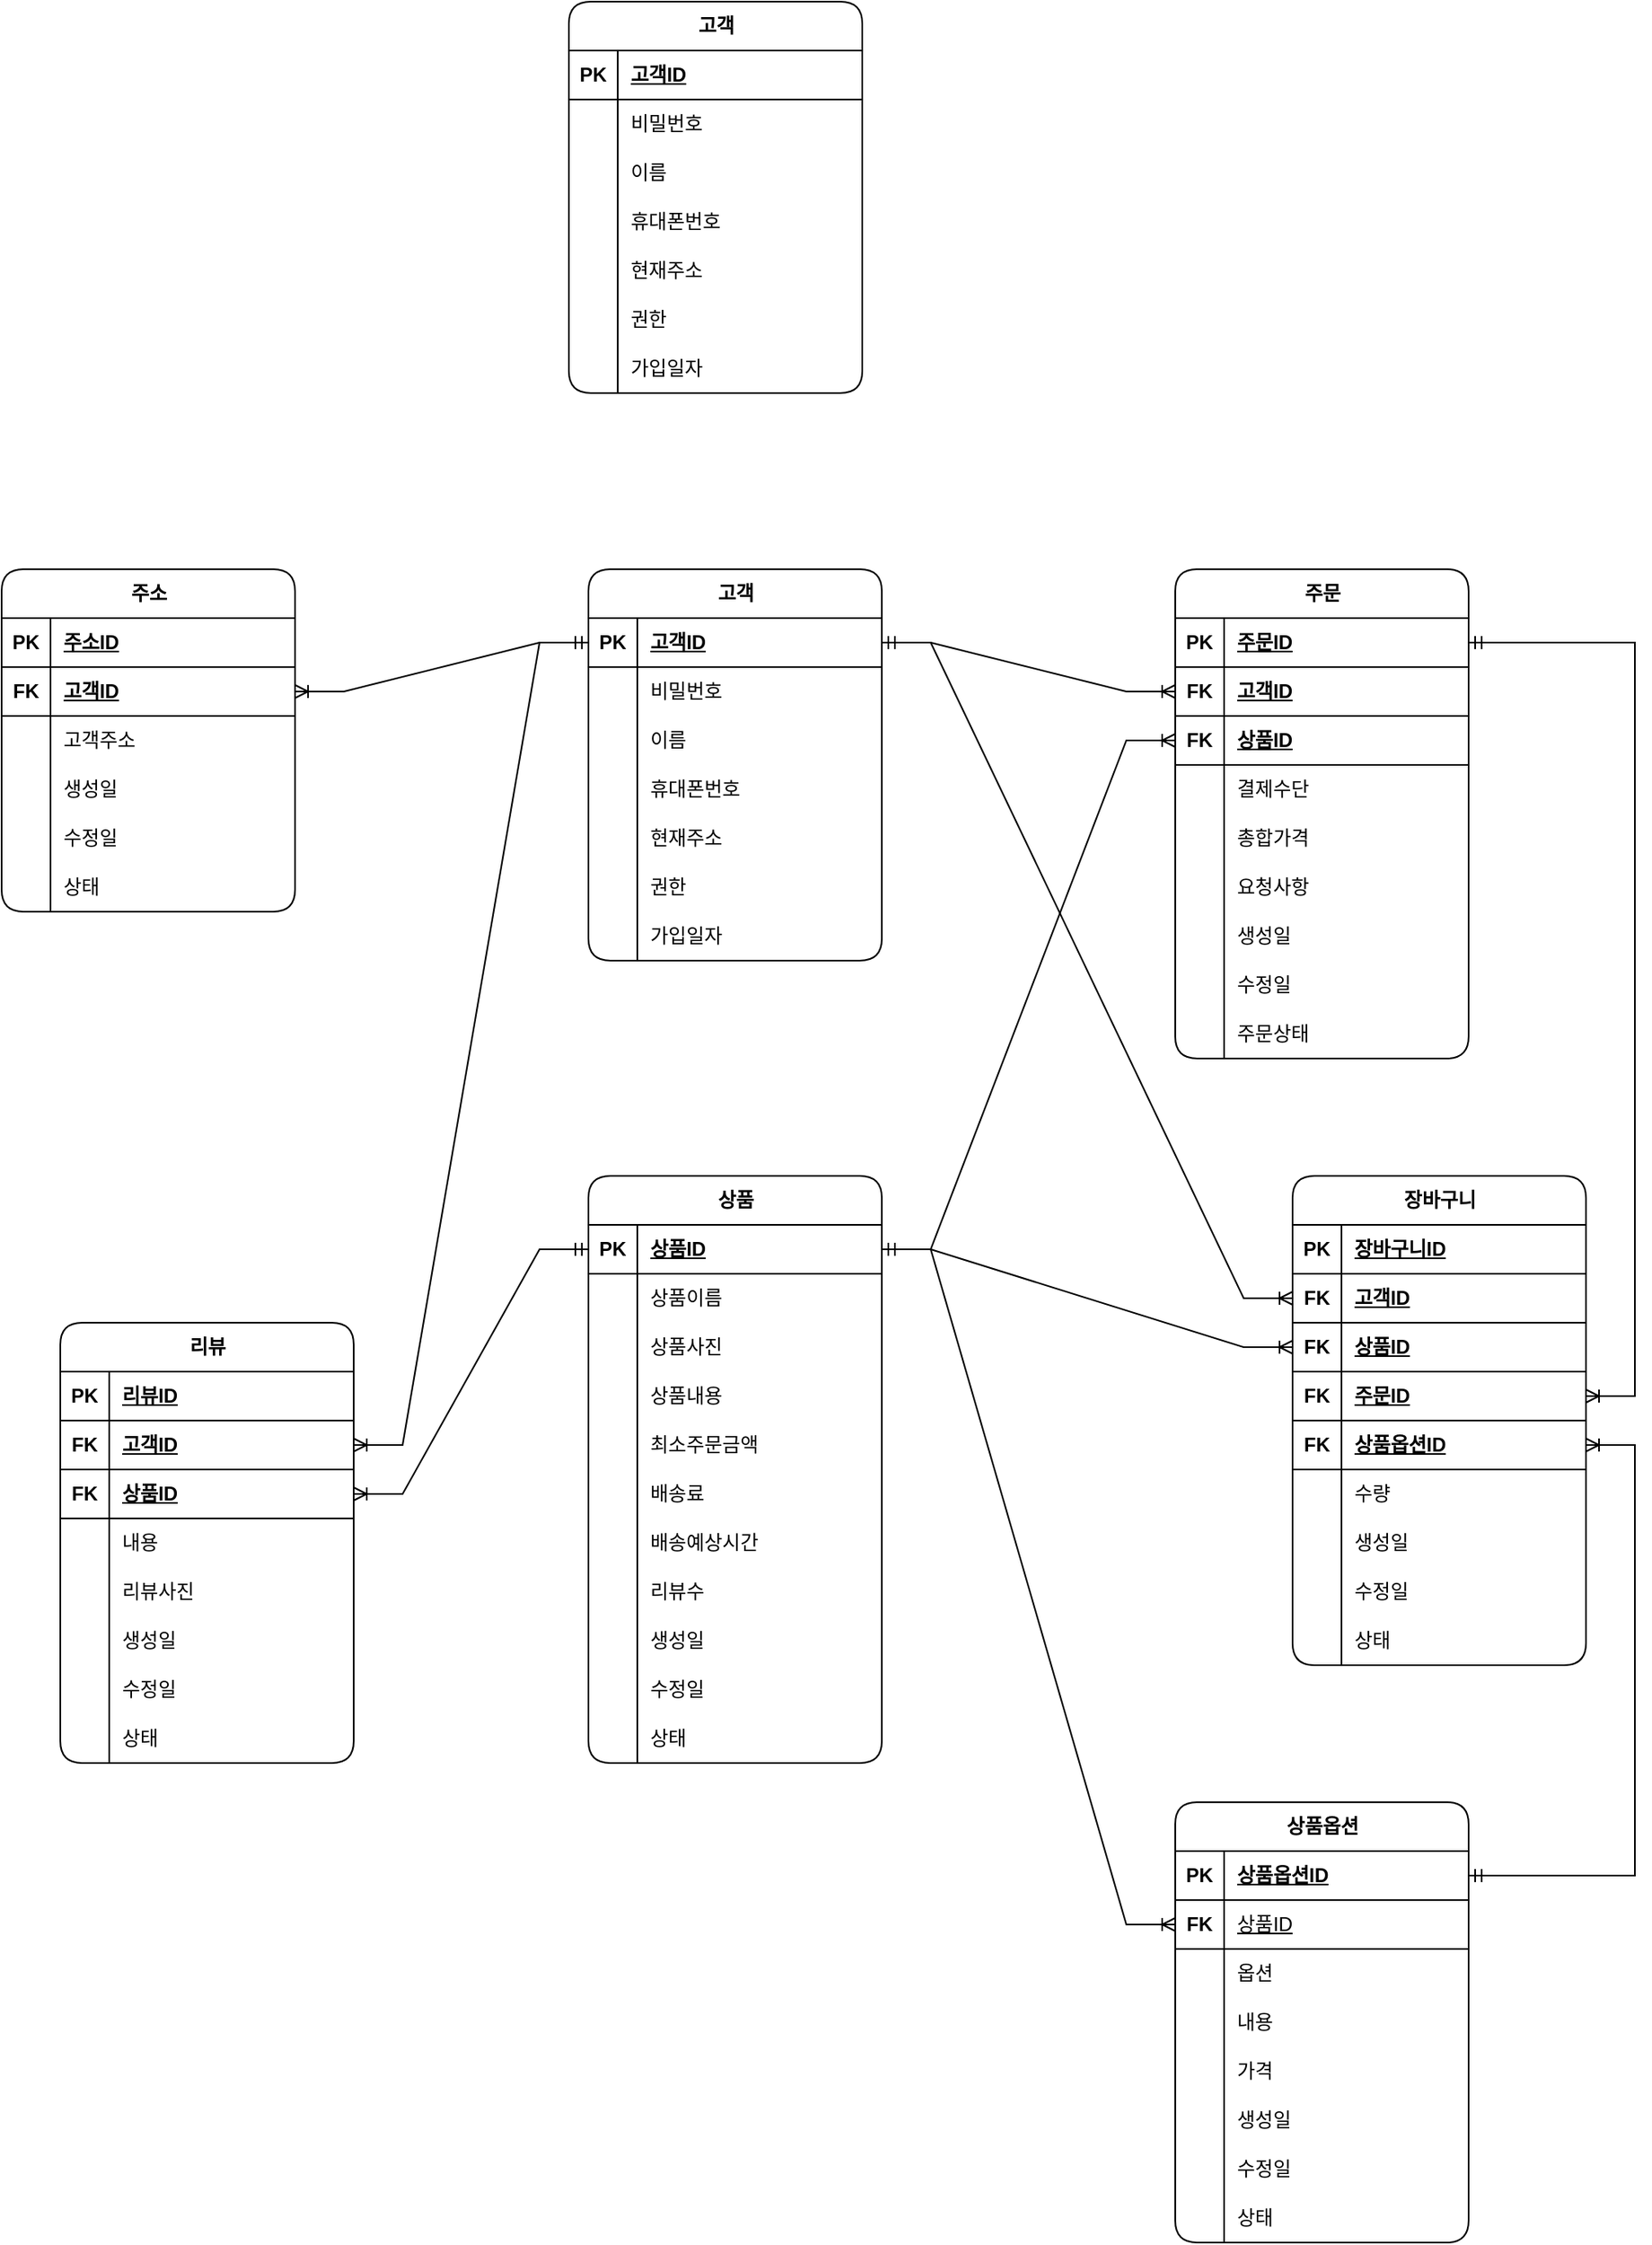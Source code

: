 <mxfile version="24.2.9" type="github">
  <diagram name="페이지-1" id="F7ivfUavhWiE550B49LN">
    <mxGraphModel dx="3751" dy="2220" grid="1" gridSize="12" guides="1" tooltips="1" connect="1" arrows="1" fold="1" page="1" pageScale="1" pageWidth="1169" pageHeight="827" math="0" shadow="0">
      <root>
        <mxCell id="0" />
        <mxCell id="1" parent="0" />
        <mxCell id="5CSyyIlJiRSoCA3yOg4x-1" value="고객" style="shape=table;startSize=30;container=1;collapsible=1;childLayout=tableLayout;fixedRows=1;rowLines=0;fontStyle=1;align=center;resizeLast=1;html=1;rounded=1;" vertex="1" parent="1">
          <mxGeometry x="-72" y="-48" width="180" height="240" as="geometry" />
        </mxCell>
        <mxCell id="5CSyyIlJiRSoCA3yOg4x-2" value="" style="shape=tableRow;horizontal=0;startSize=0;swimlaneHead=0;swimlaneBody=0;fillColor=none;collapsible=0;dropTarget=0;points=[[0,0.5],[1,0.5]];portConstraint=eastwest;top=0;left=0;right=0;bottom=1;" vertex="1" parent="5CSyyIlJiRSoCA3yOg4x-1">
          <mxGeometry y="30" width="180" height="30" as="geometry" />
        </mxCell>
        <mxCell id="5CSyyIlJiRSoCA3yOg4x-3" value="PK" style="shape=partialRectangle;connectable=0;fillColor=none;top=0;left=0;bottom=0;right=0;fontStyle=1;overflow=hidden;whiteSpace=wrap;html=1;" vertex="1" parent="5CSyyIlJiRSoCA3yOg4x-2">
          <mxGeometry width="30" height="30" as="geometry">
            <mxRectangle width="30" height="30" as="alternateBounds" />
          </mxGeometry>
        </mxCell>
        <mxCell id="5CSyyIlJiRSoCA3yOg4x-4" value="고객ID" style="shape=partialRectangle;connectable=0;fillColor=none;top=0;left=0;bottom=0;right=0;align=left;spacingLeft=6;fontStyle=5;overflow=hidden;whiteSpace=wrap;html=1;" vertex="1" parent="5CSyyIlJiRSoCA3yOg4x-2">
          <mxGeometry x="30" width="150" height="30" as="geometry">
            <mxRectangle width="150" height="30" as="alternateBounds" />
          </mxGeometry>
        </mxCell>
        <mxCell id="5CSyyIlJiRSoCA3yOg4x-5" value="" style="shape=tableRow;horizontal=0;startSize=0;swimlaneHead=0;swimlaneBody=0;fillColor=none;collapsible=0;dropTarget=0;points=[[0,0.5],[1,0.5]];portConstraint=eastwest;top=0;left=0;right=0;bottom=0;" vertex="1" parent="5CSyyIlJiRSoCA3yOg4x-1">
          <mxGeometry y="60" width="180" height="30" as="geometry" />
        </mxCell>
        <mxCell id="5CSyyIlJiRSoCA3yOg4x-6" value="" style="shape=partialRectangle;connectable=0;fillColor=none;top=0;left=0;bottom=0;right=0;editable=1;overflow=hidden;whiteSpace=wrap;html=1;" vertex="1" parent="5CSyyIlJiRSoCA3yOg4x-5">
          <mxGeometry width="30" height="30" as="geometry">
            <mxRectangle width="30" height="30" as="alternateBounds" />
          </mxGeometry>
        </mxCell>
        <mxCell id="5CSyyIlJiRSoCA3yOg4x-7" value="비밀번호" style="shape=partialRectangle;connectable=0;fillColor=none;top=0;left=0;bottom=0;right=0;align=left;spacingLeft=6;overflow=hidden;whiteSpace=wrap;html=1;" vertex="1" parent="5CSyyIlJiRSoCA3yOg4x-5">
          <mxGeometry x="30" width="150" height="30" as="geometry">
            <mxRectangle width="150" height="30" as="alternateBounds" />
          </mxGeometry>
        </mxCell>
        <mxCell id="5CSyyIlJiRSoCA3yOg4x-8" value="" style="shape=tableRow;horizontal=0;startSize=0;swimlaneHead=0;swimlaneBody=0;fillColor=none;collapsible=0;dropTarget=0;points=[[0,0.5],[1,0.5]];portConstraint=eastwest;top=0;left=0;right=0;bottom=0;" vertex="1" parent="5CSyyIlJiRSoCA3yOg4x-1">
          <mxGeometry y="90" width="180" height="30" as="geometry" />
        </mxCell>
        <mxCell id="5CSyyIlJiRSoCA3yOg4x-9" value="" style="shape=partialRectangle;connectable=0;fillColor=none;top=0;left=0;bottom=0;right=0;editable=1;overflow=hidden;whiteSpace=wrap;html=1;" vertex="1" parent="5CSyyIlJiRSoCA3yOg4x-8">
          <mxGeometry width="30" height="30" as="geometry">
            <mxRectangle width="30" height="30" as="alternateBounds" />
          </mxGeometry>
        </mxCell>
        <mxCell id="5CSyyIlJiRSoCA3yOg4x-10" value="이름" style="shape=partialRectangle;connectable=0;fillColor=none;top=0;left=0;bottom=0;right=0;align=left;spacingLeft=6;overflow=hidden;whiteSpace=wrap;html=1;" vertex="1" parent="5CSyyIlJiRSoCA3yOg4x-8">
          <mxGeometry x="30" width="150" height="30" as="geometry">
            <mxRectangle width="150" height="30" as="alternateBounds" />
          </mxGeometry>
        </mxCell>
        <mxCell id="5CSyyIlJiRSoCA3yOg4x-11" value="" style="shape=tableRow;horizontal=0;startSize=0;swimlaneHead=0;swimlaneBody=0;fillColor=none;collapsible=0;dropTarget=0;points=[[0,0.5],[1,0.5]];portConstraint=eastwest;top=0;left=0;right=0;bottom=0;" vertex="1" parent="5CSyyIlJiRSoCA3yOg4x-1">
          <mxGeometry y="120" width="180" height="30" as="geometry" />
        </mxCell>
        <mxCell id="5CSyyIlJiRSoCA3yOg4x-12" value="" style="shape=partialRectangle;connectable=0;fillColor=none;top=0;left=0;bottom=0;right=0;editable=1;overflow=hidden;whiteSpace=wrap;html=1;" vertex="1" parent="5CSyyIlJiRSoCA3yOg4x-11">
          <mxGeometry width="30" height="30" as="geometry">
            <mxRectangle width="30" height="30" as="alternateBounds" />
          </mxGeometry>
        </mxCell>
        <mxCell id="5CSyyIlJiRSoCA3yOg4x-13" value="휴대폰번호" style="shape=partialRectangle;connectable=0;fillColor=none;top=0;left=0;bottom=0;right=0;align=left;spacingLeft=6;overflow=hidden;whiteSpace=wrap;html=1;" vertex="1" parent="5CSyyIlJiRSoCA3yOg4x-11">
          <mxGeometry x="30" width="150" height="30" as="geometry">
            <mxRectangle width="150" height="30" as="alternateBounds" />
          </mxGeometry>
        </mxCell>
        <mxCell id="5CSyyIlJiRSoCA3yOg4x-87" value="" style="shape=tableRow;horizontal=0;startSize=0;swimlaneHead=0;swimlaneBody=0;fillColor=none;collapsible=0;dropTarget=0;points=[[0,0.5],[1,0.5]];portConstraint=eastwest;top=0;left=0;right=0;bottom=0;" vertex="1" parent="5CSyyIlJiRSoCA3yOg4x-1">
          <mxGeometry y="150" width="180" height="30" as="geometry" />
        </mxCell>
        <mxCell id="5CSyyIlJiRSoCA3yOg4x-88" value="" style="shape=partialRectangle;connectable=0;fillColor=none;top=0;left=0;bottom=0;right=0;editable=1;overflow=hidden;whiteSpace=wrap;html=1;" vertex="1" parent="5CSyyIlJiRSoCA3yOg4x-87">
          <mxGeometry width="30" height="30" as="geometry">
            <mxRectangle width="30" height="30" as="alternateBounds" />
          </mxGeometry>
        </mxCell>
        <mxCell id="5CSyyIlJiRSoCA3yOg4x-89" value="현재주소" style="shape=partialRectangle;connectable=0;fillColor=none;top=0;left=0;bottom=0;right=0;align=left;spacingLeft=6;overflow=hidden;whiteSpace=wrap;html=1;" vertex="1" parent="5CSyyIlJiRSoCA3yOg4x-87">
          <mxGeometry x="30" width="150" height="30" as="geometry">
            <mxRectangle width="150" height="30" as="alternateBounds" />
          </mxGeometry>
        </mxCell>
        <mxCell id="5CSyyIlJiRSoCA3yOg4x-27" value="" style="shape=tableRow;horizontal=0;startSize=0;swimlaneHead=0;swimlaneBody=0;fillColor=none;collapsible=0;dropTarget=0;points=[[0,0.5],[1,0.5]];portConstraint=eastwest;top=0;left=0;right=0;bottom=0;" vertex="1" parent="5CSyyIlJiRSoCA3yOg4x-1">
          <mxGeometry y="180" width="180" height="30" as="geometry" />
        </mxCell>
        <mxCell id="5CSyyIlJiRSoCA3yOg4x-28" value="" style="shape=partialRectangle;connectable=0;fillColor=none;top=0;left=0;bottom=0;right=0;editable=1;overflow=hidden;whiteSpace=wrap;html=1;" vertex="1" parent="5CSyyIlJiRSoCA3yOg4x-27">
          <mxGeometry width="30" height="30" as="geometry">
            <mxRectangle width="30" height="30" as="alternateBounds" />
          </mxGeometry>
        </mxCell>
        <mxCell id="5CSyyIlJiRSoCA3yOg4x-29" value="권한" style="shape=partialRectangle;connectable=0;fillColor=none;top=0;left=0;bottom=0;right=0;align=left;spacingLeft=6;overflow=hidden;whiteSpace=wrap;html=1;" vertex="1" parent="5CSyyIlJiRSoCA3yOg4x-27">
          <mxGeometry x="30" width="150" height="30" as="geometry">
            <mxRectangle width="150" height="30" as="alternateBounds" />
          </mxGeometry>
        </mxCell>
        <mxCell id="5CSyyIlJiRSoCA3yOg4x-33" value="" style="shape=tableRow;horizontal=0;startSize=0;swimlaneHead=0;swimlaneBody=0;fillColor=none;collapsible=0;dropTarget=0;points=[[0,0.5],[1,0.5]];portConstraint=eastwest;top=0;left=0;right=0;bottom=0;" vertex="1" parent="5CSyyIlJiRSoCA3yOg4x-1">
          <mxGeometry y="210" width="180" height="30" as="geometry" />
        </mxCell>
        <mxCell id="5CSyyIlJiRSoCA3yOg4x-34" value="" style="shape=partialRectangle;connectable=0;fillColor=none;top=0;left=0;bottom=0;right=0;editable=1;overflow=hidden;whiteSpace=wrap;html=1;" vertex="1" parent="5CSyyIlJiRSoCA3yOg4x-33">
          <mxGeometry width="30" height="30" as="geometry">
            <mxRectangle width="30" height="30" as="alternateBounds" />
          </mxGeometry>
        </mxCell>
        <mxCell id="5CSyyIlJiRSoCA3yOg4x-35" value="가입일자" style="shape=partialRectangle;connectable=0;fillColor=none;top=0;left=0;bottom=0;right=0;align=left;spacingLeft=6;overflow=hidden;whiteSpace=wrap;html=1;" vertex="1" parent="5CSyyIlJiRSoCA3yOg4x-33">
          <mxGeometry x="30" width="150" height="30" as="geometry">
            <mxRectangle width="150" height="30" as="alternateBounds" />
          </mxGeometry>
        </mxCell>
        <mxCell id="5CSyyIlJiRSoCA3yOg4x-39" value="주소" style="shape=table;startSize=30;container=1;collapsible=1;childLayout=tableLayout;fixedRows=1;rowLines=0;fontStyle=1;align=center;resizeLast=1;html=1;rounded=1;" vertex="1" parent="1">
          <mxGeometry x="-432" y="-48" width="180" height="210" as="geometry" />
        </mxCell>
        <mxCell id="5CSyyIlJiRSoCA3yOg4x-40" value="" style="shape=tableRow;horizontal=0;startSize=0;swimlaneHead=0;swimlaneBody=0;fillColor=none;collapsible=0;dropTarget=0;points=[[0,0.5],[1,0.5]];portConstraint=eastwest;top=0;left=0;right=0;bottom=1;" vertex="1" parent="5CSyyIlJiRSoCA3yOg4x-39">
          <mxGeometry y="30" width="180" height="30" as="geometry" />
        </mxCell>
        <mxCell id="5CSyyIlJiRSoCA3yOg4x-41" value="PK" style="shape=partialRectangle;connectable=0;fillColor=none;top=0;left=0;bottom=0;right=0;fontStyle=1;overflow=hidden;whiteSpace=wrap;html=1;" vertex="1" parent="5CSyyIlJiRSoCA3yOg4x-40">
          <mxGeometry width="30" height="30" as="geometry">
            <mxRectangle width="30" height="30" as="alternateBounds" />
          </mxGeometry>
        </mxCell>
        <mxCell id="5CSyyIlJiRSoCA3yOg4x-42" value="주소ID" style="shape=partialRectangle;connectable=0;fillColor=none;top=0;left=0;bottom=0;right=0;align=left;spacingLeft=6;fontStyle=5;overflow=hidden;whiteSpace=wrap;html=1;" vertex="1" parent="5CSyyIlJiRSoCA3yOg4x-40">
          <mxGeometry x="30" width="150" height="30" as="geometry">
            <mxRectangle width="150" height="30" as="alternateBounds" />
          </mxGeometry>
        </mxCell>
        <mxCell id="5CSyyIlJiRSoCA3yOg4x-61" value="" style="shape=tableRow;horizontal=0;startSize=0;swimlaneHead=0;swimlaneBody=0;fillColor=none;collapsible=0;dropTarget=0;points=[[0,0.5],[1,0.5]];portConstraint=eastwest;top=0;left=0;right=0;bottom=1;" vertex="1" parent="5CSyyIlJiRSoCA3yOg4x-39">
          <mxGeometry y="60" width="180" height="30" as="geometry" />
        </mxCell>
        <mxCell id="5CSyyIlJiRSoCA3yOg4x-62" value="FK" style="shape=partialRectangle;connectable=0;fillColor=none;top=0;left=0;bottom=0;right=0;fontStyle=1;overflow=hidden;whiteSpace=wrap;html=1;" vertex="1" parent="5CSyyIlJiRSoCA3yOg4x-61">
          <mxGeometry width="30" height="30" as="geometry">
            <mxRectangle width="30" height="30" as="alternateBounds" />
          </mxGeometry>
        </mxCell>
        <mxCell id="5CSyyIlJiRSoCA3yOg4x-63" value="고객ID" style="shape=partialRectangle;connectable=0;fillColor=none;top=0;left=0;bottom=0;right=0;align=left;spacingLeft=6;fontStyle=5;overflow=hidden;whiteSpace=wrap;html=1;" vertex="1" parent="5CSyyIlJiRSoCA3yOg4x-61">
          <mxGeometry x="30" width="150" height="30" as="geometry">
            <mxRectangle width="150" height="30" as="alternateBounds" />
          </mxGeometry>
        </mxCell>
        <mxCell id="5CSyyIlJiRSoCA3yOg4x-43" value="" style="shape=tableRow;horizontal=0;startSize=0;swimlaneHead=0;swimlaneBody=0;fillColor=none;collapsible=0;dropTarget=0;points=[[0,0.5],[1,0.5]];portConstraint=eastwest;top=0;left=0;right=0;bottom=0;" vertex="1" parent="5CSyyIlJiRSoCA3yOg4x-39">
          <mxGeometry y="90" width="180" height="30" as="geometry" />
        </mxCell>
        <mxCell id="5CSyyIlJiRSoCA3yOg4x-44" value="" style="shape=partialRectangle;connectable=0;fillColor=none;top=0;left=0;bottom=0;right=0;editable=1;overflow=hidden;whiteSpace=wrap;html=1;" vertex="1" parent="5CSyyIlJiRSoCA3yOg4x-43">
          <mxGeometry width="30" height="30" as="geometry">
            <mxRectangle width="30" height="30" as="alternateBounds" />
          </mxGeometry>
        </mxCell>
        <mxCell id="5CSyyIlJiRSoCA3yOg4x-45" value="고객주소" style="shape=partialRectangle;connectable=0;fillColor=none;top=0;left=0;bottom=0;right=0;align=left;spacingLeft=6;overflow=hidden;whiteSpace=wrap;html=1;" vertex="1" parent="5CSyyIlJiRSoCA3yOg4x-43">
          <mxGeometry x="30" width="150" height="30" as="geometry">
            <mxRectangle width="150" height="30" as="alternateBounds" />
          </mxGeometry>
        </mxCell>
        <mxCell id="5CSyyIlJiRSoCA3yOg4x-46" value="" style="shape=tableRow;horizontal=0;startSize=0;swimlaneHead=0;swimlaneBody=0;fillColor=none;collapsible=0;dropTarget=0;points=[[0,0.5],[1,0.5]];portConstraint=eastwest;top=0;left=0;right=0;bottom=0;" vertex="1" parent="5CSyyIlJiRSoCA3yOg4x-39">
          <mxGeometry y="120" width="180" height="30" as="geometry" />
        </mxCell>
        <mxCell id="5CSyyIlJiRSoCA3yOg4x-47" value="" style="shape=partialRectangle;connectable=0;fillColor=none;top=0;left=0;bottom=0;right=0;editable=1;overflow=hidden;whiteSpace=wrap;html=1;" vertex="1" parent="5CSyyIlJiRSoCA3yOg4x-46">
          <mxGeometry width="30" height="30" as="geometry">
            <mxRectangle width="30" height="30" as="alternateBounds" />
          </mxGeometry>
        </mxCell>
        <mxCell id="5CSyyIlJiRSoCA3yOg4x-48" value="생성일" style="shape=partialRectangle;connectable=0;fillColor=none;top=0;left=0;bottom=0;right=0;align=left;spacingLeft=6;overflow=hidden;whiteSpace=wrap;html=1;" vertex="1" parent="5CSyyIlJiRSoCA3yOg4x-46">
          <mxGeometry x="30" width="150" height="30" as="geometry">
            <mxRectangle width="150" height="30" as="alternateBounds" />
          </mxGeometry>
        </mxCell>
        <mxCell id="5CSyyIlJiRSoCA3yOg4x-49" value="" style="shape=tableRow;horizontal=0;startSize=0;swimlaneHead=0;swimlaneBody=0;fillColor=none;collapsible=0;dropTarget=0;points=[[0,0.5],[1,0.5]];portConstraint=eastwest;top=0;left=0;right=0;bottom=0;" vertex="1" parent="5CSyyIlJiRSoCA3yOg4x-39">
          <mxGeometry y="150" width="180" height="30" as="geometry" />
        </mxCell>
        <mxCell id="5CSyyIlJiRSoCA3yOg4x-50" value="" style="shape=partialRectangle;connectable=0;fillColor=none;top=0;left=0;bottom=0;right=0;editable=1;overflow=hidden;whiteSpace=wrap;html=1;" vertex="1" parent="5CSyyIlJiRSoCA3yOg4x-49">
          <mxGeometry width="30" height="30" as="geometry">
            <mxRectangle width="30" height="30" as="alternateBounds" />
          </mxGeometry>
        </mxCell>
        <mxCell id="5CSyyIlJiRSoCA3yOg4x-51" value="수정일" style="shape=partialRectangle;connectable=0;fillColor=none;top=0;left=0;bottom=0;right=0;align=left;spacingLeft=6;overflow=hidden;whiteSpace=wrap;html=1;" vertex="1" parent="5CSyyIlJiRSoCA3yOg4x-49">
          <mxGeometry x="30" width="150" height="30" as="geometry">
            <mxRectangle width="150" height="30" as="alternateBounds" />
          </mxGeometry>
        </mxCell>
        <mxCell id="5CSyyIlJiRSoCA3yOg4x-52" value="" style="shape=tableRow;horizontal=0;startSize=0;swimlaneHead=0;swimlaneBody=0;fillColor=none;collapsible=0;dropTarget=0;points=[[0,0.5],[1,0.5]];portConstraint=eastwest;top=0;left=0;right=0;bottom=0;" vertex="1" parent="5CSyyIlJiRSoCA3yOg4x-39">
          <mxGeometry y="180" width="180" height="30" as="geometry" />
        </mxCell>
        <mxCell id="5CSyyIlJiRSoCA3yOg4x-53" value="" style="shape=partialRectangle;connectable=0;fillColor=none;top=0;left=0;bottom=0;right=0;editable=1;overflow=hidden;whiteSpace=wrap;html=1;" vertex="1" parent="5CSyyIlJiRSoCA3yOg4x-52">
          <mxGeometry width="30" height="30" as="geometry">
            <mxRectangle width="30" height="30" as="alternateBounds" />
          </mxGeometry>
        </mxCell>
        <mxCell id="5CSyyIlJiRSoCA3yOg4x-54" value="상태" style="shape=partialRectangle;connectable=0;fillColor=none;top=0;left=0;bottom=0;right=0;align=left;spacingLeft=6;overflow=hidden;whiteSpace=wrap;html=1;" vertex="1" parent="5CSyyIlJiRSoCA3yOg4x-52">
          <mxGeometry x="30" width="150" height="30" as="geometry">
            <mxRectangle width="150" height="30" as="alternateBounds" />
          </mxGeometry>
        </mxCell>
        <mxCell id="5CSyyIlJiRSoCA3yOg4x-64" value="상품" style="shape=table;startSize=30;container=1;collapsible=1;childLayout=tableLayout;fixedRows=1;rowLines=0;fontStyle=1;align=center;resizeLast=1;html=1;rounded=1;" vertex="1" parent="1">
          <mxGeometry x="-72" y="324" width="180" height="360" as="geometry" />
        </mxCell>
        <mxCell id="5CSyyIlJiRSoCA3yOg4x-65" value="" style="shape=tableRow;horizontal=0;startSize=0;swimlaneHead=0;swimlaneBody=0;fillColor=none;collapsible=0;dropTarget=0;points=[[0,0.5],[1,0.5]];portConstraint=eastwest;top=0;left=0;right=0;bottom=1;" vertex="1" parent="5CSyyIlJiRSoCA3yOg4x-64">
          <mxGeometry y="30" width="180" height="30" as="geometry" />
        </mxCell>
        <mxCell id="5CSyyIlJiRSoCA3yOg4x-66" value="PK" style="shape=partialRectangle;connectable=0;fillColor=none;top=0;left=0;bottom=0;right=0;fontStyle=1;overflow=hidden;whiteSpace=wrap;html=1;" vertex="1" parent="5CSyyIlJiRSoCA3yOg4x-65">
          <mxGeometry width="30" height="30" as="geometry">
            <mxRectangle width="30" height="30" as="alternateBounds" />
          </mxGeometry>
        </mxCell>
        <mxCell id="5CSyyIlJiRSoCA3yOg4x-67" value="상품ID" style="shape=partialRectangle;connectable=0;fillColor=none;top=0;left=0;bottom=0;right=0;align=left;spacingLeft=6;fontStyle=5;overflow=hidden;whiteSpace=wrap;html=1;" vertex="1" parent="5CSyyIlJiRSoCA3yOg4x-65">
          <mxGeometry x="30" width="150" height="30" as="geometry">
            <mxRectangle width="150" height="30" as="alternateBounds" />
          </mxGeometry>
        </mxCell>
        <mxCell id="5CSyyIlJiRSoCA3yOg4x-68" value="" style="shape=tableRow;horizontal=0;startSize=0;swimlaneHead=0;swimlaneBody=0;fillColor=none;collapsible=0;dropTarget=0;points=[[0,0.5],[1,0.5]];portConstraint=eastwest;top=0;left=0;right=0;bottom=0;" vertex="1" parent="5CSyyIlJiRSoCA3yOg4x-64">
          <mxGeometry y="60" width="180" height="30" as="geometry" />
        </mxCell>
        <mxCell id="5CSyyIlJiRSoCA3yOg4x-69" value="" style="shape=partialRectangle;connectable=0;fillColor=none;top=0;left=0;bottom=0;right=0;editable=1;overflow=hidden;whiteSpace=wrap;html=1;" vertex="1" parent="5CSyyIlJiRSoCA3yOg4x-68">
          <mxGeometry width="30" height="30" as="geometry">
            <mxRectangle width="30" height="30" as="alternateBounds" />
          </mxGeometry>
        </mxCell>
        <mxCell id="5CSyyIlJiRSoCA3yOg4x-70" value="상품이름" style="shape=partialRectangle;connectable=0;fillColor=none;top=0;left=0;bottom=0;right=0;align=left;spacingLeft=6;overflow=hidden;whiteSpace=wrap;html=1;" vertex="1" parent="5CSyyIlJiRSoCA3yOg4x-68">
          <mxGeometry x="30" width="150" height="30" as="geometry">
            <mxRectangle width="150" height="30" as="alternateBounds" />
          </mxGeometry>
        </mxCell>
        <mxCell id="5CSyyIlJiRSoCA3yOg4x-71" value="" style="shape=tableRow;horizontal=0;startSize=0;swimlaneHead=0;swimlaneBody=0;fillColor=none;collapsible=0;dropTarget=0;points=[[0,0.5],[1,0.5]];portConstraint=eastwest;top=0;left=0;right=0;bottom=0;" vertex="1" parent="5CSyyIlJiRSoCA3yOg4x-64">
          <mxGeometry y="90" width="180" height="30" as="geometry" />
        </mxCell>
        <mxCell id="5CSyyIlJiRSoCA3yOg4x-72" value="" style="shape=partialRectangle;connectable=0;fillColor=none;top=0;left=0;bottom=0;right=0;editable=1;overflow=hidden;whiteSpace=wrap;html=1;" vertex="1" parent="5CSyyIlJiRSoCA3yOg4x-71">
          <mxGeometry width="30" height="30" as="geometry">
            <mxRectangle width="30" height="30" as="alternateBounds" />
          </mxGeometry>
        </mxCell>
        <mxCell id="5CSyyIlJiRSoCA3yOg4x-73" value="상품사진" style="shape=partialRectangle;connectable=0;fillColor=none;top=0;left=0;bottom=0;right=0;align=left;spacingLeft=6;overflow=hidden;whiteSpace=wrap;html=1;" vertex="1" parent="5CSyyIlJiRSoCA3yOg4x-71">
          <mxGeometry x="30" width="150" height="30" as="geometry">
            <mxRectangle width="150" height="30" as="alternateBounds" />
          </mxGeometry>
        </mxCell>
        <mxCell id="5CSyyIlJiRSoCA3yOg4x-74" value="" style="shape=tableRow;horizontal=0;startSize=0;swimlaneHead=0;swimlaneBody=0;fillColor=none;collapsible=0;dropTarget=0;points=[[0,0.5],[1,0.5]];portConstraint=eastwest;top=0;left=0;right=0;bottom=0;" vertex="1" parent="5CSyyIlJiRSoCA3yOg4x-64">
          <mxGeometry y="120" width="180" height="30" as="geometry" />
        </mxCell>
        <mxCell id="5CSyyIlJiRSoCA3yOg4x-75" value="" style="shape=partialRectangle;connectable=0;fillColor=none;top=0;left=0;bottom=0;right=0;editable=1;overflow=hidden;whiteSpace=wrap;html=1;" vertex="1" parent="5CSyyIlJiRSoCA3yOg4x-74">
          <mxGeometry width="30" height="30" as="geometry">
            <mxRectangle width="30" height="30" as="alternateBounds" />
          </mxGeometry>
        </mxCell>
        <mxCell id="5CSyyIlJiRSoCA3yOg4x-76" value="상품내용" style="shape=partialRectangle;connectable=0;fillColor=none;top=0;left=0;bottom=0;right=0;align=left;spacingLeft=6;overflow=hidden;whiteSpace=wrap;html=1;" vertex="1" parent="5CSyyIlJiRSoCA3yOg4x-74">
          <mxGeometry x="30" width="150" height="30" as="geometry">
            <mxRectangle width="150" height="30" as="alternateBounds" />
          </mxGeometry>
        </mxCell>
        <mxCell id="5CSyyIlJiRSoCA3yOg4x-77" value="" style="shape=tableRow;horizontal=0;startSize=0;swimlaneHead=0;swimlaneBody=0;fillColor=none;collapsible=0;dropTarget=0;points=[[0,0.5],[1,0.5]];portConstraint=eastwest;top=0;left=0;right=0;bottom=0;" vertex="1" parent="5CSyyIlJiRSoCA3yOg4x-64">
          <mxGeometry y="150" width="180" height="30" as="geometry" />
        </mxCell>
        <mxCell id="5CSyyIlJiRSoCA3yOg4x-78" value="" style="shape=partialRectangle;connectable=0;fillColor=none;top=0;left=0;bottom=0;right=0;editable=1;overflow=hidden;whiteSpace=wrap;html=1;" vertex="1" parent="5CSyyIlJiRSoCA3yOg4x-77">
          <mxGeometry width="30" height="30" as="geometry">
            <mxRectangle width="30" height="30" as="alternateBounds" />
          </mxGeometry>
        </mxCell>
        <mxCell id="5CSyyIlJiRSoCA3yOg4x-79" value="최소주문금액" style="shape=partialRectangle;connectable=0;fillColor=none;top=0;left=0;bottom=0;right=0;align=left;spacingLeft=6;overflow=hidden;whiteSpace=wrap;html=1;" vertex="1" parent="5CSyyIlJiRSoCA3yOg4x-77">
          <mxGeometry x="30" width="150" height="30" as="geometry">
            <mxRectangle width="150" height="30" as="alternateBounds" />
          </mxGeometry>
        </mxCell>
        <mxCell id="5CSyyIlJiRSoCA3yOg4x-80" value="" style="shape=tableRow;horizontal=0;startSize=0;swimlaneHead=0;swimlaneBody=0;fillColor=none;collapsible=0;dropTarget=0;points=[[0,0.5],[1,0.5]];portConstraint=eastwest;top=0;left=0;right=0;bottom=0;" vertex="1" parent="5CSyyIlJiRSoCA3yOg4x-64">
          <mxGeometry y="180" width="180" height="30" as="geometry" />
        </mxCell>
        <mxCell id="5CSyyIlJiRSoCA3yOg4x-81" value="" style="shape=partialRectangle;connectable=0;fillColor=none;top=0;left=0;bottom=0;right=0;editable=1;overflow=hidden;whiteSpace=wrap;html=1;" vertex="1" parent="5CSyyIlJiRSoCA3yOg4x-80">
          <mxGeometry width="30" height="30" as="geometry">
            <mxRectangle width="30" height="30" as="alternateBounds" />
          </mxGeometry>
        </mxCell>
        <mxCell id="5CSyyIlJiRSoCA3yOg4x-82" value="배송료" style="shape=partialRectangle;connectable=0;fillColor=none;top=0;left=0;bottom=0;right=0;align=left;spacingLeft=6;overflow=hidden;whiteSpace=wrap;html=1;" vertex="1" parent="5CSyyIlJiRSoCA3yOg4x-80">
          <mxGeometry x="30" width="150" height="30" as="geometry">
            <mxRectangle width="150" height="30" as="alternateBounds" />
          </mxGeometry>
        </mxCell>
        <mxCell id="5CSyyIlJiRSoCA3yOg4x-83" value="" style="shape=tableRow;horizontal=0;startSize=0;swimlaneHead=0;swimlaneBody=0;fillColor=none;collapsible=0;dropTarget=0;points=[[0,0.5],[1,0.5]];portConstraint=eastwest;top=0;left=0;right=0;bottom=0;" vertex="1" parent="5CSyyIlJiRSoCA3yOg4x-64">
          <mxGeometry y="210" width="180" height="30" as="geometry" />
        </mxCell>
        <mxCell id="5CSyyIlJiRSoCA3yOg4x-84" value="" style="shape=partialRectangle;connectable=0;fillColor=none;top=0;left=0;bottom=0;right=0;editable=1;overflow=hidden;whiteSpace=wrap;html=1;" vertex="1" parent="5CSyyIlJiRSoCA3yOg4x-83">
          <mxGeometry width="30" height="30" as="geometry">
            <mxRectangle width="30" height="30" as="alternateBounds" />
          </mxGeometry>
        </mxCell>
        <mxCell id="5CSyyIlJiRSoCA3yOg4x-85" value="배송예상시간" style="shape=partialRectangle;connectable=0;fillColor=none;top=0;left=0;bottom=0;right=0;align=left;spacingLeft=6;overflow=hidden;whiteSpace=wrap;html=1;" vertex="1" parent="5CSyyIlJiRSoCA3yOg4x-83">
          <mxGeometry x="30" width="150" height="30" as="geometry">
            <mxRectangle width="150" height="30" as="alternateBounds" />
          </mxGeometry>
        </mxCell>
        <mxCell id="5CSyyIlJiRSoCA3yOg4x-228" value="" style="shape=tableRow;horizontal=0;startSize=0;swimlaneHead=0;swimlaneBody=0;fillColor=none;collapsible=0;dropTarget=0;points=[[0,0.5],[1,0.5]];portConstraint=eastwest;top=0;left=0;right=0;bottom=0;" vertex="1" parent="5CSyyIlJiRSoCA3yOg4x-64">
          <mxGeometry y="240" width="180" height="30" as="geometry" />
        </mxCell>
        <mxCell id="5CSyyIlJiRSoCA3yOg4x-229" value="" style="shape=partialRectangle;connectable=0;fillColor=none;top=0;left=0;bottom=0;right=0;editable=1;overflow=hidden;whiteSpace=wrap;html=1;" vertex="1" parent="5CSyyIlJiRSoCA3yOg4x-228">
          <mxGeometry width="30" height="30" as="geometry">
            <mxRectangle width="30" height="30" as="alternateBounds" />
          </mxGeometry>
        </mxCell>
        <mxCell id="5CSyyIlJiRSoCA3yOg4x-230" value="리뷰수" style="shape=partialRectangle;connectable=0;fillColor=none;top=0;left=0;bottom=0;right=0;align=left;spacingLeft=6;overflow=hidden;whiteSpace=wrap;html=1;" vertex="1" parent="5CSyyIlJiRSoCA3yOg4x-228">
          <mxGeometry x="30" width="150" height="30" as="geometry">
            <mxRectangle width="150" height="30" as="alternateBounds" />
          </mxGeometry>
        </mxCell>
        <mxCell id="5CSyyIlJiRSoCA3yOg4x-225" value="" style="shape=tableRow;horizontal=0;startSize=0;swimlaneHead=0;swimlaneBody=0;fillColor=none;collapsible=0;dropTarget=0;points=[[0,0.5],[1,0.5]];portConstraint=eastwest;top=0;left=0;right=0;bottom=0;" vertex="1" parent="5CSyyIlJiRSoCA3yOg4x-64">
          <mxGeometry y="270" width="180" height="30" as="geometry" />
        </mxCell>
        <mxCell id="5CSyyIlJiRSoCA3yOg4x-226" value="" style="shape=partialRectangle;connectable=0;fillColor=none;top=0;left=0;bottom=0;right=0;editable=1;overflow=hidden;whiteSpace=wrap;html=1;" vertex="1" parent="5CSyyIlJiRSoCA3yOg4x-225">
          <mxGeometry width="30" height="30" as="geometry">
            <mxRectangle width="30" height="30" as="alternateBounds" />
          </mxGeometry>
        </mxCell>
        <mxCell id="5CSyyIlJiRSoCA3yOg4x-227" value="생성일" style="shape=partialRectangle;connectable=0;fillColor=none;top=0;left=0;bottom=0;right=0;align=left;spacingLeft=6;overflow=hidden;whiteSpace=wrap;html=1;" vertex="1" parent="5CSyyIlJiRSoCA3yOg4x-225">
          <mxGeometry x="30" width="150" height="30" as="geometry">
            <mxRectangle width="150" height="30" as="alternateBounds" />
          </mxGeometry>
        </mxCell>
        <mxCell id="5CSyyIlJiRSoCA3yOg4x-222" value="" style="shape=tableRow;horizontal=0;startSize=0;swimlaneHead=0;swimlaneBody=0;fillColor=none;collapsible=0;dropTarget=0;points=[[0,0.5],[1,0.5]];portConstraint=eastwest;top=0;left=0;right=0;bottom=0;" vertex="1" parent="5CSyyIlJiRSoCA3yOg4x-64">
          <mxGeometry y="300" width="180" height="30" as="geometry" />
        </mxCell>
        <mxCell id="5CSyyIlJiRSoCA3yOg4x-223" value="" style="shape=partialRectangle;connectable=0;fillColor=none;top=0;left=0;bottom=0;right=0;editable=1;overflow=hidden;whiteSpace=wrap;html=1;" vertex="1" parent="5CSyyIlJiRSoCA3yOg4x-222">
          <mxGeometry width="30" height="30" as="geometry">
            <mxRectangle width="30" height="30" as="alternateBounds" />
          </mxGeometry>
        </mxCell>
        <mxCell id="5CSyyIlJiRSoCA3yOg4x-224" value="수정일" style="shape=partialRectangle;connectable=0;fillColor=none;top=0;left=0;bottom=0;right=0;align=left;spacingLeft=6;overflow=hidden;whiteSpace=wrap;html=1;" vertex="1" parent="5CSyyIlJiRSoCA3yOg4x-222">
          <mxGeometry x="30" width="150" height="30" as="geometry">
            <mxRectangle width="150" height="30" as="alternateBounds" />
          </mxGeometry>
        </mxCell>
        <mxCell id="5CSyyIlJiRSoCA3yOg4x-231" value="" style="shape=tableRow;horizontal=0;startSize=0;swimlaneHead=0;swimlaneBody=0;fillColor=none;collapsible=0;dropTarget=0;points=[[0,0.5],[1,0.5]];portConstraint=eastwest;top=0;left=0;right=0;bottom=0;" vertex="1" parent="5CSyyIlJiRSoCA3yOg4x-64">
          <mxGeometry y="330" width="180" height="30" as="geometry" />
        </mxCell>
        <mxCell id="5CSyyIlJiRSoCA3yOg4x-232" value="" style="shape=partialRectangle;connectable=0;fillColor=none;top=0;left=0;bottom=0;right=0;editable=1;overflow=hidden;whiteSpace=wrap;html=1;" vertex="1" parent="5CSyyIlJiRSoCA3yOg4x-231">
          <mxGeometry width="30" height="30" as="geometry">
            <mxRectangle width="30" height="30" as="alternateBounds" />
          </mxGeometry>
        </mxCell>
        <mxCell id="5CSyyIlJiRSoCA3yOg4x-233" value="상태" style="shape=partialRectangle;connectable=0;fillColor=none;top=0;left=0;bottom=0;right=0;align=left;spacingLeft=6;overflow=hidden;whiteSpace=wrap;html=1;" vertex="1" parent="5CSyyIlJiRSoCA3yOg4x-231">
          <mxGeometry x="30" width="150" height="30" as="geometry">
            <mxRectangle width="150" height="30" as="alternateBounds" />
          </mxGeometry>
        </mxCell>
        <mxCell id="5CSyyIlJiRSoCA3yOg4x-86" value="" style="edgeStyle=entityRelationEdgeStyle;fontSize=12;html=1;endArrow=ERoneToMany;startArrow=ERmandOne;rounded=0;entryX=1;entryY=0.5;entryDx=0;entryDy=0;exitX=0;exitY=0.5;exitDx=0;exitDy=0;" edge="1" parent="1" source="5CSyyIlJiRSoCA3yOg4x-2" target="5CSyyIlJiRSoCA3yOg4x-61">
          <mxGeometry width="100" height="100" relative="1" as="geometry">
            <mxPoint x="-132" y="74" as="sourcePoint" />
            <mxPoint x="-132" y="94" as="targetPoint" />
            <Array as="points">
              <mxPoint x="-212" y="24" />
            </Array>
          </mxGeometry>
        </mxCell>
        <mxCell id="5CSyyIlJiRSoCA3yOg4x-90" value="주문" style="shape=table;startSize=30;container=1;collapsible=1;childLayout=tableLayout;fixedRows=1;rowLines=0;fontStyle=1;align=center;resizeLast=1;html=1;rounded=1;" vertex="1" parent="1">
          <mxGeometry x="288" y="-48" width="180" height="300" as="geometry" />
        </mxCell>
        <mxCell id="5CSyyIlJiRSoCA3yOg4x-91" value="" style="shape=tableRow;horizontal=0;startSize=0;swimlaneHead=0;swimlaneBody=0;fillColor=none;collapsible=0;dropTarget=0;points=[[0,0.5],[1,0.5]];portConstraint=eastwest;top=0;left=0;right=0;bottom=1;" vertex="1" parent="5CSyyIlJiRSoCA3yOg4x-90">
          <mxGeometry y="30" width="180" height="30" as="geometry" />
        </mxCell>
        <mxCell id="5CSyyIlJiRSoCA3yOg4x-92" value="PK" style="shape=partialRectangle;connectable=0;fillColor=none;top=0;left=0;bottom=0;right=0;fontStyle=1;overflow=hidden;whiteSpace=wrap;html=1;" vertex="1" parent="5CSyyIlJiRSoCA3yOg4x-91">
          <mxGeometry width="30" height="30" as="geometry">
            <mxRectangle width="30" height="30" as="alternateBounds" />
          </mxGeometry>
        </mxCell>
        <mxCell id="5CSyyIlJiRSoCA3yOg4x-93" value="주문ID" style="shape=partialRectangle;connectable=0;fillColor=none;top=0;left=0;bottom=0;right=0;align=left;spacingLeft=6;fontStyle=5;overflow=hidden;whiteSpace=wrap;html=1;" vertex="1" parent="5CSyyIlJiRSoCA3yOg4x-91">
          <mxGeometry x="30" width="150" height="30" as="geometry">
            <mxRectangle width="150" height="30" as="alternateBounds" />
          </mxGeometry>
        </mxCell>
        <mxCell id="5CSyyIlJiRSoCA3yOg4x-183" value="" style="shape=tableRow;horizontal=0;startSize=0;swimlaneHead=0;swimlaneBody=0;fillColor=none;collapsible=0;dropTarget=0;points=[[0,0.5],[1,0.5]];portConstraint=eastwest;top=0;left=0;right=0;bottom=1;" vertex="1" parent="5CSyyIlJiRSoCA3yOg4x-90">
          <mxGeometry y="60" width="180" height="30" as="geometry" />
        </mxCell>
        <mxCell id="5CSyyIlJiRSoCA3yOg4x-184" value="FK" style="shape=partialRectangle;connectable=0;fillColor=none;top=0;left=0;bottom=0;right=0;fontStyle=1;overflow=hidden;whiteSpace=wrap;html=1;" vertex="1" parent="5CSyyIlJiRSoCA3yOg4x-183">
          <mxGeometry width="30" height="30" as="geometry">
            <mxRectangle width="30" height="30" as="alternateBounds" />
          </mxGeometry>
        </mxCell>
        <mxCell id="5CSyyIlJiRSoCA3yOg4x-185" value="고객ID" style="shape=partialRectangle;connectable=0;fillColor=none;top=0;left=0;bottom=0;right=0;align=left;spacingLeft=6;fontStyle=5;overflow=hidden;whiteSpace=wrap;html=1;" vertex="1" parent="5CSyyIlJiRSoCA3yOg4x-183">
          <mxGeometry x="30" width="150" height="30" as="geometry">
            <mxRectangle width="150" height="30" as="alternateBounds" />
          </mxGeometry>
        </mxCell>
        <mxCell id="5CSyyIlJiRSoCA3yOg4x-186" value="" style="shape=tableRow;horizontal=0;startSize=0;swimlaneHead=0;swimlaneBody=0;fillColor=none;collapsible=0;dropTarget=0;points=[[0,0.5],[1,0.5]];portConstraint=eastwest;top=0;left=0;right=0;bottom=1;" vertex="1" parent="5CSyyIlJiRSoCA3yOg4x-90">
          <mxGeometry y="90" width="180" height="30" as="geometry" />
        </mxCell>
        <mxCell id="5CSyyIlJiRSoCA3yOg4x-187" value="FK" style="shape=partialRectangle;connectable=0;fillColor=none;top=0;left=0;bottom=0;right=0;fontStyle=1;overflow=hidden;whiteSpace=wrap;html=1;" vertex="1" parent="5CSyyIlJiRSoCA3yOg4x-186">
          <mxGeometry width="30" height="30" as="geometry">
            <mxRectangle width="30" height="30" as="alternateBounds" />
          </mxGeometry>
        </mxCell>
        <mxCell id="5CSyyIlJiRSoCA3yOg4x-188" value="상품ID" style="shape=partialRectangle;connectable=0;fillColor=none;top=0;left=0;bottom=0;right=0;align=left;spacingLeft=6;fontStyle=5;overflow=hidden;whiteSpace=wrap;html=1;" vertex="1" parent="5CSyyIlJiRSoCA3yOg4x-186">
          <mxGeometry x="30" width="150" height="30" as="geometry">
            <mxRectangle width="150" height="30" as="alternateBounds" />
          </mxGeometry>
        </mxCell>
        <mxCell id="5CSyyIlJiRSoCA3yOg4x-94" value="" style="shape=tableRow;horizontal=0;startSize=0;swimlaneHead=0;swimlaneBody=0;fillColor=none;collapsible=0;dropTarget=0;points=[[0,0.5],[1,0.5]];portConstraint=eastwest;top=0;left=0;right=0;bottom=0;" vertex="1" parent="5CSyyIlJiRSoCA3yOg4x-90">
          <mxGeometry y="120" width="180" height="30" as="geometry" />
        </mxCell>
        <mxCell id="5CSyyIlJiRSoCA3yOg4x-95" value="" style="shape=partialRectangle;connectable=0;fillColor=none;top=0;left=0;bottom=0;right=0;editable=1;overflow=hidden;whiteSpace=wrap;html=1;" vertex="1" parent="5CSyyIlJiRSoCA3yOg4x-94">
          <mxGeometry width="30" height="30" as="geometry">
            <mxRectangle width="30" height="30" as="alternateBounds" />
          </mxGeometry>
        </mxCell>
        <mxCell id="5CSyyIlJiRSoCA3yOg4x-96" value="결제수단" style="shape=partialRectangle;connectable=0;fillColor=none;top=0;left=0;bottom=0;right=0;align=left;spacingLeft=6;overflow=hidden;whiteSpace=wrap;html=1;" vertex="1" parent="5CSyyIlJiRSoCA3yOg4x-94">
          <mxGeometry x="30" width="150" height="30" as="geometry">
            <mxRectangle width="150" height="30" as="alternateBounds" />
          </mxGeometry>
        </mxCell>
        <mxCell id="5CSyyIlJiRSoCA3yOg4x-97" value="" style="shape=tableRow;horizontal=0;startSize=0;swimlaneHead=0;swimlaneBody=0;fillColor=none;collapsible=0;dropTarget=0;points=[[0,0.5],[1,0.5]];portConstraint=eastwest;top=0;left=0;right=0;bottom=0;" vertex="1" parent="5CSyyIlJiRSoCA3yOg4x-90">
          <mxGeometry y="150" width="180" height="30" as="geometry" />
        </mxCell>
        <mxCell id="5CSyyIlJiRSoCA3yOg4x-98" value="" style="shape=partialRectangle;connectable=0;fillColor=none;top=0;left=0;bottom=0;right=0;editable=1;overflow=hidden;whiteSpace=wrap;html=1;" vertex="1" parent="5CSyyIlJiRSoCA3yOg4x-97">
          <mxGeometry width="30" height="30" as="geometry">
            <mxRectangle width="30" height="30" as="alternateBounds" />
          </mxGeometry>
        </mxCell>
        <mxCell id="5CSyyIlJiRSoCA3yOg4x-99" value="총합가격" style="shape=partialRectangle;connectable=0;fillColor=none;top=0;left=0;bottom=0;right=0;align=left;spacingLeft=6;overflow=hidden;whiteSpace=wrap;html=1;" vertex="1" parent="5CSyyIlJiRSoCA3yOg4x-97">
          <mxGeometry x="30" width="150" height="30" as="geometry">
            <mxRectangle width="150" height="30" as="alternateBounds" />
          </mxGeometry>
        </mxCell>
        <mxCell id="5CSyyIlJiRSoCA3yOg4x-100" value="" style="shape=tableRow;horizontal=0;startSize=0;swimlaneHead=0;swimlaneBody=0;fillColor=none;collapsible=0;dropTarget=0;points=[[0,0.5],[1,0.5]];portConstraint=eastwest;top=0;left=0;right=0;bottom=0;" vertex="1" parent="5CSyyIlJiRSoCA3yOg4x-90">
          <mxGeometry y="180" width="180" height="30" as="geometry" />
        </mxCell>
        <mxCell id="5CSyyIlJiRSoCA3yOg4x-101" value="" style="shape=partialRectangle;connectable=0;fillColor=none;top=0;left=0;bottom=0;right=0;editable=1;overflow=hidden;whiteSpace=wrap;html=1;" vertex="1" parent="5CSyyIlJiRSoCA3yOg4x-100">
          <mxGeometry width="30" height="30" as="geometry">
            <mxRectangle width="30" height="30" as="alternateBounds" />
          </mxGeometry>
        </mxCell>
        <mxCell id="5CSyyIlJiRSoCA3yOg4x-102" value="요청사항" style="shape=partialRectangle;connectable=0;fillColor=none;top=0;left=0;bottom=0;right=0;align=left;spacingLeft=6;overflow=hidden;whiteSpace=wrap;html=1;" vertex="1" parent="5CSyyIlJiRSoCA3yOg4x-100">
          <mxGeometry x="30" width="150" height="30" as="geometry">
            <mxRectangle width="150" height="30" as="alternateBounds" />
          </mxGeometry>
        </mxCell>
        <mxCell id="5CSyyIlJiRSoCA3yOg4x-103" value="" style="shape=tableRow;horizontal=0;startSize=0;swimlaneHead=0;swimlaneBody=0;fillColor=none;collapsible=0;dropTarget=0;points=[[0,0.5],[1,0.5]];portConstraint=eastwest;top=0;left=0;right=0;bottom=0;" vertex="1" parent="5CSyyIlJiRSoCA3yOg4x-90">
          <mxGeometry y="210" width="180" height="30" as="geometry" />
        </mxCell>
        <mxCell id="5CSyyIlJiRSoCA3yOg4x-104" value="" style="shape=partialRectangle;connectable=0;fillColor=none;top=0;left=0;bottom=0;right=0;editable=1;overflow=hidden;whiteSpace=wrap;html=1;" vertex="1" parent="5CSyyIlJiRSoCA3yOg4x-103">
          <mxGeometry width="30" height="30" as="geometry">
            <mxRectangle width="30" height="30" as="alternateBounds" />
          </mxGeometry>
        </mxCell>
        <mxCell id="5CSyyIlJiRSoCA3yOg4x-105" value="생성일" style="shape=partialRectangle;connectable=0;fillColor=none;top=0;left=0;bottom=0;right=0;align=left;spacingLeft=6;overflow=hidden;whiteSpace=wrap;html=1;" vertex="1" parent="5CSyyIlJiRSoCA3yOg4x-103">
          <mxGeometry x="30" width="150" height="30" as="geometry">
            <mxRectangle width="150" height="30" as="alternateBounds" />
          </mxGeometry>
        </mxCell>
        <mxCell id="5CSyyIlJiRSoCA3yOg4x-106" value="" style="shape=tableRow;horizontal=0;startSize=0;swimlaneHead=0;swimlaneBody=0;fillColor=none;collapsible=0;dropTarget=0;points=[[0,0.5],[1,0.5]];portConstraint=eastwest;top=0;left=0;right=0;bottom=0;" vertex="1" parent="5CSyyIlJiRSoCA3yOg4x-90">
          <mxGeometry y="240" width="180" height="30" as="geometry" />
        </mxCell>
        <mxCell id="5CSyyIlJiRSoCA3yOg4x-107" value="" style="shape=partialRectangle;connectable=0;fillColor=none;top=0;left=0;bottom=0;right=0;editable=1;overflow=hidden;whiteSpace=wrap;html=1;" vertex="1" parent="5CSyyIlJiRSoCA3yOg4x-106">
          <mxGeometry width="30" height="30" as="geometry">
            <mxRectangle width="30" height="30" as="alternateBounds" />
          </mxGeometry>
        </mxCell>
        <mxCell id="5CSyyIlJiRSoCA3yOg4x-108" value="수정일" style="shape=partialRectangle;connectable=0;fillColor=none;top=0;left=0;bottom=0;right=0;align=left;spacingLeft=6;overflow=hidden;whiteSpace=wrap;html=1;" vertex="1" parent="5CSyyIlJiRSoCA3yOg4x-106">
          <mxGeometry x="30" width="150" height="30" as="geometry">
            <mxRectangle width="150" height="30" as="alternateBounds" />
          </mxGeometry>
        </mxCell>
        <mxCell id="5CSyyIlJiRSoCA3yOg4x-109" value="" style="shape=tableRow;horizontal=0;startSize=0;swimlaneHead=0;swimlaneBody=0;fillColor=none;collapsible=0;dropTarget=0;points=[[0,0.5],[1,0.5]];portConstraint=eastwest;top=0;left=0;right=0;bottom=0;" vertex="1" parent="5CSyyIlJiRSoCA3yOg4x-90">
          <mxGeometry y="270" width="180" height="30" as="geometry" />
        </mxCell>
        <mxCell id="5CSyyIlJiRSoCA3yOg4x-110" value="" style="shape=partialRectangle;connectable=0;fillColor=none;top=0;left=0;bottom=0;right=0;editable=1;overflow=hidden;whiteSpace=wrap;html=1;" vertex="1" parent="5CSyyIlJiRSoCA3yOg4x-109">
          <mxGeometry width="30" height="30" as="geometry">
            <mxRectangle width="30" height="30" as="alternateBounds" />
          </mxGeometry>
        </mxCell>
        <mxCell id="5CSyyIlJiRSoCA3yOg4x-111" value="주문상태" style="shape=partialRectangle;connectable=0;fillColor=none;top=0;left=0;bottom=0;right=0;align=left;spacingLeft=6;overflow=hidden;whiteSpace=wrap;html=1;" vertex="1" parent="5CSyyIlJiRSoCA3yOg4x-109">
          <mxGeometry x="30" width="150" height="30" as="geometry">
            <mxRectangle width="150" height="30" as="alternateBounds" />
          </mxGeometry>
        </mxCell>
        <mxCell id="5CSyyIlJiRSoCA3yOg4x-112" value="장바구니" style="shape=table;startSize=30;container=1;collapsible=1;childLayout=tableLayout;fixedRows=1;rowLines=0;fontStyle=1;align=center;resizeLast=1;html=1;rounded=1;" vertex="1" parent="1">
          <mxGeometry x="360" y="324" width="180" height="300" as="geometry" />
        </mxCell>
        <mxCell id="5CSyyIlJiRSoCA3yOg4x-113" value="" style="shape=tableRow;horizontal=0;startSize=0;swimlaneHead=0;swimlaneBody=0;fillColor=none;collapsible=0;dropTarget=0;points=[[0,0.5],[1,0.5]];portConstraint=eastwest;top=0;left=0;right=0;bottom=1;" vertex="1" parent="5CSyyIlJiRSoCA3yOg4x-112">
          <mxGeometry y="30" width="180" height="30" as="geometry" />
        </mxCell>
        <mxCell id="5CSyyIlJiRSoCA3yOg4x-114" value="PK" style="shape=partialRectangle;connectable=0;fillColor=none;top=0;left=0;bottom=0;right=0;fontStyle=1;overflow=hidden;whiteSpace=wrap;html=1;" vertex="1" parent="5CSyyIlJiRSoCA3yOg4x-113">
          <mxGeometry width="30" height="30" as="geometry">
            <mxRectangle width="30" height="30" as="alternateBounds" />
          </mxGeometry>
        </mxCell>
        <mxCell id="5CSyyIlJiRSoCA3yOg4x-115" value="장바구니ID" style="shape=partialRectangle;connectable=0;fillColor=none;top=0;left=0;bottom=0;right=0;align=left;spacingLeft=6;fontStyle=5;overflow=hidden;whiteSpace=wrap;html=1;" vertex="1" parent="5CSyyIlJiRSoCA3yOg4x-113">
          <mxGeometry x="30" width="150" height="30" as="geometry">
            <mxRectangle width="150" height="30" as="alternateBounds" />
          </mxGeometry>
        </mxCell>
        <mxCell id="5CSyyIlJiRSoCA3yOg4x-189" value="" style="shape=tableRow;horizontal=0;startSize=0;swimlaneHead=0;swimlaneBody=0;fillColor=none;collapsible=0;dropTarget=0;points=[[0,0.5],[1,0.5]];portConstraint=eastwest;top=0;left=0;right=0;bottom=1;" vertex="1" parent="5CSyyIlJiRSoCA3yOg4x-112">
          <mxGeometry y="60" width="180" height="30" as="geometry" />
        </mxCell>
        <mxCell id="5CSyyIlJiRSoCA3yOg4x-190" value="FK" style="shape=partialRectangle;connectable=0;fillColor=none;top=0;left=0;bottom=0;right=0;fontStyle=1;overflow=hidden;whiteSpace=wrap;html=1;" vertex="1" parent="5CSyyIlJiRSoCA3yOg4x-189">
          <mxGeometry width="30" height="30" as="geometry">
            <mxRectangle width="30" height="30" as="alternateBounds" />
          </mxGeometry>
        </mxCell>
        <mxCell id="5CSyyIlJiRSoCA3yOg4x-191" value="고객ID" style="shape=partialRectangle;connectable=0;fillColor=none;top=0;left=0;bottom=0;right=0;align=left;spacingLeft=6;fontStyle=5;overflow=hidden;whiteSpace=wrap;html=1;" vertex="1" parent="5CSyyIlJiRSoCA3yOg4x-189">
          <mxGeometry x="30" width="150" height="30" as="geometry">
            <mxRectangle width="150" height="30" as="alternateBounds" />
          </mxGeometry>
        </mxCell>
        <mxCell id="5CSyyIlJiRSoCA3yOg4x-192" value="" style="shape=tableRow;horizontal=0;startSize=0;swimlaneHead=0;swimlaneBody=0;fillColor=none;collapsible=0;dropTarget=0;points=[[0,0.5],[1,0.5]];portConstraint=eastwest;top=0;left=0;right=0;bottom=1;" vertex="1" parent="5CSyyIlJiRSoCA3yOg4x-112">
          <mxGeometry y="90" width="180" height="30" as="geometry" />
        </mxCell>
        <mxCell id="5CSyyIlJiRSoCA3yOg4x-193" value="FK" style="shape=partialRectangle;connectable=0;fillColor=none;top=0;left=0;bottom=0;right=0;fontStyle=1;overflow=hidden;whiteSpace=wrap;html=1;" vertex="1" parent="5CSyyIlJiRSoCA3yOg4x-192">
          <mxGeometry width="30" height="30" as="geometry">
            <mxRectangle width="30" height="30" as="alternateBounds" />
          </mxGeometry>
        </mxCell>
        <mxCell id="5CSyyIlJiRSoCA3yOg4x-194" value="상품ID" style="shape=partialRectangle;connectable=0;fillColor=none;top=0;left=0;bottom=0;right=0;align=left;spacingLeft=6;fontStyle=5;overflow=hidden;whiteSpace=wrap;html=1;" vertex="1" parent="5CSyyIlJiRSoCA3yOg4x-192">
          <mxGeometry x="30" width="150" height="30" as="geometry">
            <mxRectangle width="150" height="30" as="alternateBounds" />
          </mxGeometry>
        </mxCell>
        <mxCell id="5CSyyIlJiRSoCA3yOg4x-195" value="" style="shape=tableRow;horizontal=0;startSize=0;swimlaneHead=0;swimlaneBody=0;fillColor=none;collapsible=0;dropTarget=0;points=[[0,0.5],[1,0.5]];portConstraint=eastwest;top=0;left=0;right=0;bottom=1;" vertex="1" parent="5CSyyIlJiRSoCA3yOg4x-112">
          <mxGeometry y="120" width="180" height="30" as="geometry" />
        </mxCell>
        <mxCell id="5CSyyIlJiRSoCA3yOg4x-196" value="FK" style="shape=partialRectangle;connectable=0;fillColor=none;top=0;left=0;bottom=0;right=0;fontStyle=1;overflow=hidden;whiteSpace=wrap;html=1;" vertex="1" parent="5CSyyIlJiRSoCA3yOg4x-195">
          <mxGeometry width="30" height="30" as="geometry">
            <mxRectangle width="30" height="30" as="alternateBounds" />
          </mxGeometry>
        </mxCell>
        <mxCell id="5CSyyIlJiRSoCA3yOg4x-197" value="주문ID" style="shape=partialRectangle;connectable=0;fillColor=none;top=0;left=0;bottom=0;right=0;align=left;spacingLeft=6;fontStyle=5;overflow=hidden;whiteSpace=wrap;html=1;" vertex="1" parent="5CSyyIlJiRSoCA3yOg4x-195">
          <mxGeometry x="30" width="150" height="30" as="geometry">
            <mxRectangle width="150" height="30" as="alternateBounds" />
          </mxGeometry>
        </mxCell>
        <mxCell id="5CSyyIlJiRSoCA3yOg4x-284" value="" style="shape=tableRow;horizontal=0;startSize=0;swimlaneHead=0;swimlaneBody=0;fillColor=none;collapsible=0;dropTarget=0;points=[[0,0.5],[1,0.5]];portConstraint=eastwest;top=0;left=0;right=0;bottom=1;" vertex="1" parent="5CSyyIlJiRSoCA3yOg4x-112">
          <mxGeometry y="150" width="180" height="30" as="geometry" />
        </mxCell>
        <mxCell id="5CSyyIlJiRSoCA3yOg4x-285" value="FK" style="shape=partialRectangle;connectable=0;fillColor=none;top=0;left=0;bottom=0;right=0;fontStyle=1;overflow=hidden;whiteSpace=wrap;html=1;" vertex="1" parent="5CSyyIlJiRSoCA3yOg4x-284">
          <mxGeometry width="30" height="30" as="geometry">
            <mxRectangle width="30" height="30" as="alternateBounds" />
          </mxGeometry>
        </mxCell>
        <mxCell id="5CSyyIlJiRSoCA3yOg4x-286" value="상품옵션ID" style="shape=partialRectangle;connectable=0;fillColor=none;top=0;left=0;bottom=0;right=0;align=left;spacingLeft=6;fontStyle=5;overflow=hidden;whiteSpace=wrap;html=1;" vertex="1" parent="5CSyyIlJiRSoCA3yOg4x-284">
          <mxGeometry x="30" width="150" height="30" as="geometry">
            <mxRectangle width="150" height="30" as="alternateBounds" />
          </mxGeometry>
        </mxCell>
        <mxCell id="5CSyyIlJiRSoCA3yOg4x-116" value="" style="shape=tableRow;horizontal=0;startSize=0;swimlaneHead=0;swimlaneBody=0;fillColor=none;collapsible=0;dropTarget=0;points=[[0,0.5],[1,0.5]];portConstraint=eastwest;top=0;left=0;right=0;bottom=0;" vertex="1" parent="5CSyyIlJiRSoCA3yOg4x-112">
          <mxGeometry y="180" width="180" height="30" as="geometry" />
        </mxCell>
        <mxCell id="5CSyyIlJiRSoCA3yOg4x-117" value="" style="shape=partialRectangle;connectable=0;fillColor=none;top=0;left=0;bottom=0;right=0;editable=1;overflow=hidden;whiteSpace=wrap;html=1;" vertex="1" parent="5CSyyIlJiRSoCA3yOg4x-116">
          <mxGeometry width="30" height="30" as="geometry">
            <mxRectangle width="30" height="30" as="alternateBounds" />
          </mxGeometry>
        </mxCell>
        <mxCell id="5CSyyIlJiRSoCA3yOg4x-118" value="수량" style="shape=partialRectangle;connectable=0;fillColor=none;top=0;left=0;bottom=0;right=0;align=left;spacingLeft=6;overflow=hidden;whiteSpace=wrap;html=1;" vertex="1" parent="5CSyyIlJiRSoCA3yOg4x-116">
          <mxGeometry x="30" width="150" height="30" as="geometry">
            <mxRectangle width="150" height="30" as="alternateBounds" />
          </mxGeometry>
        </mxCell>
        <mxCell id="5CSyyIlJiRSoCA3yOg4x-119" value="" style="shape=tableRow;horizontal=0;startSize=0;swimlaneHead=0;swimlaneBody=0;fillColor=none;collapsible=0;dropTarget=0;points=[[0,0.5],[1,0.5]];portConstraint=eastwest;top=0;left=0;right=0;bottom=0;" vertex="1" parent="5CSyyIlJiRSoCA3yOg4x-112">
          <mxGeometry y="210" width="180" height="30" as="geometry" />
        </mxCell>
        <mxCell id="5CSyyIlJiRSoCA3yOg4x-120" value="" style="shape=partialRectangle;connectable=0;fillColor=none;top=0;left=0;bottom=0;right=0;editable=1;overflow=hidden;whiteSpace=wrap;html=1;" vertex="1" parent="5CSyyIlJiRSoCA3yOg4x-119">
          <mxGeometry width="30" height="30" as="geometry">
            <mxRectangle width="30" height="30" as="alternateBounds" />
          </mxGeometry>
        </mxCell>
        <mxCell id="5CSyyIlJiRSoCA3yOg4x-121" value="생성일" style="shape=partialRectangle;connectable=0;fillColor=none;top=0;left=0;bottom=0;right=0;align=left;spacingLeft=6;overflow=hidden;whiteSpace=wrap;html=1;" vertex="1" parent="5CSyyIlJiRSoCA3yOg4x-119">
          <mxGeometry x="30" width="150" height="30" as="geometry">
            <mxRectangle width="150" height="30" as="alternateBounds" />
          </mxGeometry>
        </mxCell>
        <mxCell id="5CSyyIlJiRSoCA3yOg4x-122" value="" style="shape=tableRow;horizontal=0;startSize=0;swimlaneHead=0;swimlaneBody=0;fillColor=none;collapsible=0;dropTarget=0;points=[[0,0.5],[1,0.5]];portConstraint=eastwest;top=0;left=0;right=0;bottom=0;" vertex="1" parent="5CSyyIlJiRSoCA3yOg4x-112">
          <mxGeometry y="240" width="180" height="30" as="geometry" />
        </mxCell>
        <mxCell id="5CSyyIlJiRSoCA3yOg4x-123" value="" style="shape=partialRectangle;connectable=0;fillColor=none;top=0;left=0;bottom=0;right=0;editable=1;overflow=hidden;whiteSpace=wrap;html=1;" vertex="1" parent="5CSyyIlJiRSoCA3yOg4x-122">
          <mxGeometry width="30" height="30" as="geometry">
            <mxRectangle width="30" height="30" as="alternateBounds" />
          </mxGeometry>
        </mxCell>
        <mxCell id="5CSyyIlJiRSoCA3yOg4x-124" value="수정일" style="shape=partialRectangle;connectable=0;fillColor=none;top=0;left=0;bottom=0;right=0;align=left;spacingLeft=6;overflow=hidden;whiteSpace=wrap;html=1;" vertex="1" parent="5CSyyIlJiRSoCA3yOg4x-122">
          <mxGeometry x="30" width="150" height="30" as="geometry">
            <mxRectangle width="150" height="30" as="alternateBounds" />
          </mxGeometry>
        </mxCell>
        <mxCell id="5CSyyIlJiRSoCA3yOg4x-125" value="" style="shape=tableRow;horizontal=0;startSize=0;swimlaneHead=0;swimlaneBody=0;fillColor=none;collapsible=0;dropTarget=0;points=[[0,0.5],[1,0.5]];portConstraint=eastwest;top=0;left=0;right=0;bottom=0;" vertex="1" parent="5CSyyIlJiRSoCA3yOg4x-112">
          <mxGeometry y="270" width="180" height="30" as="geometry" />
        </mxCell>
        <mxCell id="5CSyyIlJiRSoCA3yOg4x-126" value="" style="shape=partialRectangle;connectable=0;fillColor=none;top=0;left=0;bottom=0;right=0;editable=1;overflow=hidden;whiteSpace=wrap;html=1;" vertex="1" parent="5CSyyIlJiRSoCA3yOg4x-125">
          <mxGeometry width="30" height="30" as="geometry">
            <mxRectangle width="30" height="30" as="alternateBounds" />
          </mxGeometry>
        </mxCell>
        <mxCell id="5CSyyIlJiRSoCA3yOg4x-127" value="상태" style="shape=partialRectangle;connectable=0;fillColor=none;top=0;left=0;bottom=0;right=0;align=left;spacingLeft=6;overflow=hidden;whiteSpace=wrap;html=1;" vertex="1" parent="5CSyyIlJiRSoCA3yOg4x-125">
          <mxGeometry x="30" width="150" height="30" as="geometry">
            <mxRectangle width="150" height="30" as="alternateBounds" />
          </mxGeometry>
        </mxCell>
        <mxCell id="5CSyyIlJiRSoCA3yOg4x-198" value="" style="edgeStyle=entityRelationEdgeStyle;fontSize=12;html=1;endArrow=ERoneToMany;startArrow=ERmandOne;rounded=0;entryX=0;entryY=0.5;entryDx=0;entryDy=0;exitX=1;exitY=0.5;exitDx=0;exitDy=0;" edge="1" parent="1" source="5CSyyIlJiRSoCA3yOg4x-65" target="5CSyyIlJiRSoCA3yOg4x-192">
          <mxGeometry width="100" height="100" relative="1" as="geometry">
            <mxPoint x="138" y="252" as="sourcePoint" />
            <mxPoint x="-42" y="282" as="targetPoint" />
            <Array as="points">
              <mxPoint x="-2" y="267" />
              <mxPoint x="240" y="444" />
            </Array>
          </mxGeometry>
        </mxCell>
        <mxCell id="5CSyyIlJiRSoCA3yOg4x-199" value="" style="edgeStyle=entityRelationEdgeStyle;fontSize=12;html=1;endArrow=ERoneToMany;startArrow=ERmandOne;rounded=0;exitX=1;exitY=0.5;exitDx=0;exitDy=0;" edge="1" parent="1" source="5CSyyIlJiRSoCA3yOg4x-91" target="5CSyyIlJiRSoCA3yOg4x-195">
          <mxGeometry width="100" height="100" relative="1" as="geometry">
            <mxPoint x="234" y="204" as="sourcePoint" />
            <mxPoint x="600" y="336" as="targetPoint" />
            <Array as="points">
              <mxPoint x="94" y="219" />
            </Array>
          </mxGeometry>
        </mxCell>
        <mxCell id="5CSyyIlJiRSoCA3yOg4x-200" value="리뷰" style="shape=table;startSize=30;container=1;collapsible=1;childLayout=tableLayout;fixedRows=1;rowLines=0;fontStyle=1;align=center;resizeLast=1;html=1;rounded=1;" vertex="1" parent="1">
          <mxGeometry x="-396" y="414" width="180" height="270" as="geometry" />
        </mxCell>
        <mxCell id="5CSyyIlJiRSoCA3yOg4x-201" value="" style="shape=tableRow;horizontal=0;startSize=0;swimlaneHead=0;swimlaneBody=0;fillColor=none;collapsible=0;dropTarget=0;points=[[0,0.5],[1,0.5]];portConstraint=eastwest;top=0;left=0;right=0;bottom=1;" vertex="1" parent="5CSyyIlJiRSoCA3yOg4x-200">
          <mxGeometry y="30" width="180" height="30" as="geometry" />
        </mxCell>
        <mxCell id="5CSyyIlJiRSoCA3yOg4x-202" value="PK" style="shape=partialRectangle;connectable=0;fillColor=none;top=0;left=0;bottom=0;right=0;fontStyle=1;overflow=hidden;whiteSpace=wrap;html=1;" vertex="1" parent="5CSyyIlJiRSoCA3yOg4x-201">
          <mxGeometry width="30" height="30" as="geometry">
            <mxRectangle width="30" height="30" as="alternateBounds" />
          </mxGeometry>
        </mxCell>
        <mxCell id="5CSyyIlJiRSoCA3yOg4x-203" value="리뷰ID" style="shape=partialRectangle;connectable=0;fillColor=none;top=0;left=0;bottom=0;right=0;align=left;spacingLeft=6;fontStyle=5;overflow=hidden;whiteSpace=wrap;html=1;" vertex="1" parent="5CSyyIlJiRSoCA3yOg4x-201">
          <mxGeometry x="30" width="150" height="30" as="geometry">
            <mxRectangle width="150" height="30" as="alternateBounds" />
          </mxGeometry>
        </mxCell>
        <mxCell id="5CSyyIlJiRSoCA3yOg4x-234" value="" style="shape=tableRow;horizontal=0;startSize=0;swimlaneHead=0;swimlaneBody=0;fillColor=none;collapsible=0;dropTarget=0;points=[[0,0.5],[1,0.5]];portConstraint=eastwest;top=0;left=0;right=0;bottom=1;" vertex="1" parent="5CSyyIlJiRSoCA3yOg4x-200">
          <mxGeometry y="60" width="180" height="30" as="geometry" />
        </mxCell>
        <mxCell id="5CSyyIlJiRSoCA3yOg4x-235" value="FK" style="shape=partialRectangle;connectable=0;fillColor=none;top=0;left=0;bottom=0;right=0;fontStyle=1;overflow=hidden;whiteSpace=wrap;html=1;" vertex="1" parent="5CSyyIlJiRSoCA3yOg4x-234">
          <mxGeometry width="30" height="30" as="geometry">
            <mxRectangle width="30" height="30" as="alternateBounds" />
          </mxGeometry>
        </mxCell>
        <mxCell id="5CSyyIlJiRSoCA3yOg4x-236" value="고객ID" style="shape=partialRectangle;connectable=0;fillColor=none;top=0;left=0;bottom=0;right=0;align=left;spacingLeft=6;fontStyle=5;overflow=hidden;whiteSpace=wrap;html=1;" vertex="1" parent="5CSyyIlJiRSoCA3yOg4x-234">
          <mxGeometry x="30" width="150" height="30" as="geometry">
            <mxRectangle width="150" height="30" as="alternateBounds" />
          </mxGeometry>
        </mxCell>
        <mxCell id="5CSyyIlJiRSoCA3yOg4x-237" value="" style="shape=tableRow;horizontal=0;startSize=0;swimlaneHead=0;swimlaneBody=0;fillColor=none;collapsible=0;dropTarget=0;points=[[0,0.5],[1,0.5]];portConstraint=eastwest;top=0;left=0;right=0;bottom=1;" vertex="1" parent="5CSyyIlJiRSoCA3yOg4x-200">
          <mxGeometry y="90" width="180" height="30" as="geometry" />
        </mxCell>
        <mxCell id="5CSyyIlJiRSoCA3yOg4x-238" value="FK" style="shape=partialRectangle;connectable=0;fillColor=none;top=0;left=0;bottom=0;right=0;fontStyle=1;overflow=hidden;whiteSpace=wrap;html=1;" vertex="1" parent="5CSyyIlJiRSoCA3yOg4x-237">
          <mxGeometry width="30" height="30" as="geometry">
            <mxRectangle width="30" height="30" as="alternateBounds" />
          </mxGeometry>
        </mxCell>
        <mxCell id="5CSyyIlJiRSoCA3yOg4x-239" value="상품ID" style="shape=partialRectangle;connectable=0;fillColor=none;top=0;left=0;bottom=0;right=0;align=left;spacingLeft=6;fontStyle=5;overflow=hidden;whiteSpace=wrap;html=1;" vertex="1" parent="5CSyyIlJiRSoCA3yOg4x-237">
          <mxGeometry x="30" width="150" height="30" as="geometry">
            <mxRectangle width="150" height="30" as="alternateBounds" />
          </mxGeometry>
        </mxCell>
        <mxCell id="5CSyyIlJiRSoCA3yOg4x-204" value="" style="shape=tableRow;horizontal=0;startSize=0;swimlaneHead=0;swimlaneBody=0;fillColor=none;collapsible=0;dropTarget=0;points=[[0,0.5],[1,0.5]];portConstraint=eastwest;top=0;left=0;right=0;bottom=0;" vertex="1" parent="5CSyyIlJiRSoCA3yOg4x-200">
          <mxGeometry y="120" width="180" height="30" as="geometry" />
        </mxCell>
        <mxCell id="5CSyyIlJiRSoCA3yOg4x-205" value="" style="shape=partialRectangle;connectable=0;fillColor=none;top=0;left=0;bottom=0;right=0;editable=1;overflow=hidden;whiteSpace=wrap;html=1;" vertex="1" parent="5CSyyIlJiRSoCA3yOg4x-204">
          <mxGeometry width="30" height="30" as="geometry">
            <mxRectangle width="30" height="30" as="alternateBounds" />
          </mxGeometry>
        </mxCell>
        <mxCell id="5CSyyIlJiRSoCA3yOg4x-206" value="내용" style="shape=partialRectangle;connectable=0;fillColor=none;top=0;left=0;bottom=0;right=0;align=left;spacingLeft=6;overflow=hidden;whiteSpace=wrap;html=1;" vertex="1" parent="5CSyyIlJiRSoCA3yOg4x-204">
          <mxGeometry x="30" width="150" height="30" as="geometry">
            <mxRectangle width="150" height="30" as="alternateBounds" />
          </mxGeometry>
        </mxCell>
        <mxCell id="5CSyyIlJiRSoCA3yOg4x-207" value="" style="shape=tableRow;horizontal=0;startSize=0;swimlaneHead=0;swimlaneBody=0;fillColor=none;collapsible=0;dropTarget=0;points=[[0,0.5],[1,0.5]];portConstraint=eastwest;top=0;left=0;right=0;bottom=0;" vertex="1" parent="5CSyyIlJiRSoCA3yOg4x-200">
          <mxGeometry y="150" width="180" height="30" as="geometry" />
        </mxCell>
        <mxCell id="5CSyyIlJiRSoCA3yOg4x-208" value="" style="shape=partialRectangle;connectable=0;fillColor=none;top=0;left=0;bottom=0;right=0;editable=1;overflow=hidden;whiteSpace=wrap;html=1;" vertex="1" parent="5CSyyIlJiRSoCA3yOg4x-207">
          <mxGeometry width="30" height="30" as="geometry">
            <mxRectangle width="30" height="30" as="alternateBounds" />
          </mxGeometry>
        </mxCell>
        <mxCell id="5CSyyIlJiRSoCA3yOg4x-209" value="리뷰사진" style="shape=partialRectangle;connectable=0;fillColor=none;top=0;left=0;bottom=0;right=0;align=left;spacingLeft=6;overflow=hidden;whiteSpace=wrap;html=1;" vertex="1" parent="5CSyyIlJiRSoCA3yOg4x-207">
          <mxGeometry x="30" width="150" height="30" as="geometry">
            <mxRectangle width="150" height="30" as="alternateBounds" />
          </mxGeometry>
        </mxCell>
        <mxCell id="5CSyyIlJiRSoCA3yOg4x-210" value="" style="shape=tableRow;horizontal=0;startSize=0;swimlaneHead=0;swimlaneBody=0;fillColor=none;collapsible=0;dropTarget=0;points=[[0,0.5],[1,0.5]];portConstraint=eastwest;top=0;left=0;right=0;bottom=0;" vertex="1" parent="5CSyyIlJiRSoCA3yOg4x-200">
          <mxGeometry y="180" width="180" height="30" as="geometry" />
        </mxCell>
        <mxCell id="5CSyyIlJiRSoCA3yOg4x-211" value="" style="shape=partialRectangle;connectable=0;fillColor=none;top=0;left=0;bottom=0;right=0;editable=1;overflow=hidden;whiteSpace=wrap;html=1;" vertex="1" parent="5CSyyIlJiRSoCA3yOg4x-210">
          <mxGeometry width="30" height="30" as="geometry">
            <mxRectangle width="30" height="30" as="alternateBounds" />
          </mxGeometry>
        </mxCell>
        <mxCell id="5CSyyIlJiRSoCA3yOg4x-212" value="생성일" style="shape=partialRectangle;connectable=0;fillColor=none;top=0;left=0;bottom=0;right=0;align=left;spacingLeft=6;overflow=hidden;whiteSpace=wrap;html=1;" vertex="1" parent="5CSyyIlJiRSoCA3yOg4x-210">
          <mxGeometry x="30" width="150" height="30" as="geometry">
            <mxRectangle width="150" height="30" as="alternateBounds" />
          </mxGeometry>
        </mxCell>
        <mxCell id="5CSyyIlJiRSoCA3yOg4x-213" value="" style="shape=tableRow;horizontal=0;startSize=0;swimlaneHead=0;swimlaneBody=0;fillColor=none;collapsible=0;dropTarget=0;points=[[0,0.5],[1,0.5]];portConstraint=eastwest;top=0;left=0;right=0;bottom=0;" vertex="1" parent="5CSyyIlJiRSoCA3yOg4x-200">
          <mxGeometry y="210" width="180" height="30" as="geometry" />
        </mxCell>
        <mxCell id="5CSyyIlJiRSoCA3yOg4x-214" value="" style="shape=partialRectangle;connectable=0;fillColor=none;top=0;left=0;bottom=0;right=0;editable=1;overflow=hidden;whiteSpace=wrap;html=1;" vertex="1" parent="5CSyyIlJiRSoCA3yOg4x-213">
          <mxGeometry width="30" height="30" as="geometry">
            <mxRectangle width="30" height="30" as="alternateBounds" />
          </mxGeometry>
        </mxCell>
        <mxCell id="5CSyyIlJiRSoCA3yOg4x-215" value="수정일" style="shape=partialRectangle;connectable=0;fillColor=none;top=0;left=0;bottom=0;right=0;align=left;spacingLeft=6;overflow=hidden;whiteSpace=wrap;html=1;" vertex="1" parent="5CSyyIlJiRSoCA3yOg4x-213">
          <mxGeometry x="30" width="150" height="30" as="geometry">
            <mxRectangle width="150" height="30" as="alternateBounds" />
          </mxGeometry>
        </mxCell>
        <mxCell id="5CSyyIlJiRSoCA3yOg4x-216" value="" style="shape=tableRow;horizontal=0;startSize=0;swimlaneHead=0;swimlaneBody=0;fillColor=none;collapsible=0;dropTarget=0;points=[[0,0.5],[1,0.5]];portConstraint=eastwest;top=0;left=0;right=0;bottom=0;" vertex="1" parent="5CSyyIlJiRSoCA3yOg4x-200">
          <mxGeometry y="240" width="180" height="30" as="geometry" />
        </mxCell>
        <mxCell id="5CSyyIlJiRSoCA3yOg4x-217" value="" style="shape=partialRectangle;connectable=0;fillColor=none;top=0;left=0;bottom=0;right=0;editable=1;overflow=hidden;whiteSpace=wrap;html=1;" vertex="1" parent="5CSyyIlJiRSoCA3yOg4x-216">
          <mxGeometry width="30" height="30" as="geometry">
            <mxRectangle width="30" height="30" as="alternateBounds" />
          </mxGeometry>
        </mxCell>
        <mxCell id="5CSyyIlJiRSoCA3yOg4x-218" value="상태" style="shape=partialRectangle;connectable=0;fillColor=none;top=0;left=0;bottom=0;right=0;align=left;spacingLeft=6;overflow=hidden;whiteSpace=wrap;html=1;" vertex="1" parent="5CSyyIlJiRSoCA3yOg4x-216">
          <mxGeometry x="30" width="150" height="30" as="geometry">
            <mxRectangle width="150" height="30" as="alternateBounds" />
          </mxGeometry>
        </mxCell>
        <mxCell id="5CSyyIlJiRSoCA3yOg4x-243" value="상품옵션" style="shape=table;startSize=30;container=1;collapsible=1;childLayout=tableLayout;fixedRows=1;rowLines=0;fontStyle=1;align=center;resizeLast=1;html=1;rounded=1;" vertex="1" parent="1">
          <mxGeometry x="288" y="708" width="180" height="270" as="geometry" />
        </mxCell>
        <mxCell id="5CSyyIlJiRSoCA3yOg4x-244" value="" style="shape=tableRow;horizontal=0;startSize=0;swimlaneHead=0;swimlaneBody=0;fillColor=none;collapsible=0;dropTarget=0;points=[[0,0.5],[1,0.5]];portConstraint=eastwest;top=0;left=0;right=0;bottom=1;" vertex="1" parent="5CSyyIlJiRSoCA3yOg4x-243">
          <mxGeometry y="30" width="180" height="30" as="geometry" />
        </mxCell>
        <mxCell id="5CSyyIlJiRSoCA3yOg4x-245" value="PK" style="shape=partialRectangle;connectable=0;fillColor=none;top=0;left=0;bottom=0;right=0;fontStyle=1;overflow=hidden;whiteSpace=wrap;html=1;" vertex="1" parent="5CSyyIlJiRSoCA3yOg4x-244">
          <mxGeometry width="30" height="30" as="geometry">
            <mxRectangle width="30" height="30" as="alternateBounds" />
          </mxGeometry>
        </mxCell>
        <mxCell id="5CSyyIlJiRSoCA3yOg4x-246" value="상품옵션ID" style="shape=partialRectangle;connectable=0;fillColor=none;top=0;left=0;bottom=0;right=0;align=left;spacingLeft=6;fontStyle=5;overflow=hidden;whiteSpace=wrap;html=1;" vertex="1" parent="5CSyyIlJiRSoCA3yOg4x-244">
          <mxGeometry x="30" width="150" height="30" as="geometry">
            <mxRectangle width="150" height="30" as="alternateBounds" />
          </mxGeometry>
        </mxCell>
        <mxCell id="5CSyyIlJiRSoCA3yOg4x-281" value="" style="shape=tableRow;horizontal=0;startSize=0;swimlaneHead=0;swimlaneBody=0;fillColor=none;collapsible=0;dropTarget=0;points=[[0,0.5],[1,0.5]];portConstraint=eastwest;top=0;left=0;right=0;bottom=1;" vertex="1" parent="5CSyyIlJiRSoCA3yOg4x-243">
          <mxGeometry y="60" width="180" height="30" as="geometry" />
        </mxCell>
        <mxCell id="5CSyyIlJiRSoCA3yOg4x-282" value="FK" style="shape=partialRectangle;connectable=0;fillColor=none;top=0;left=0;bottom=0;right=0;fontStyle=1;overflow=hidden;whiteSpace=wrap;html=1;" vertex="1" parent="5CSyyIlJiRSoCA3yOg4x-281">
          <mxGeometry width="30" height="30" as="geometry">
            <mxRectangle width="30" height="30" as="alternateBounds" />
          </mxGeometry>
        </mxCell>
        <mxCell id="5CSyyIlJiRSoCA3yOg4x-283" value="&lt;span style=&quot;font-weight: 400;&quot;&gt;상품ID&lt;/span&gt;" style="shape=partialRectangle;connectable=0;fillColor=none;top=0;left=0;bottom=0;right=0;align=left;spacingLeft=6;fontStyle=5;overflow=hidden;whiteSpace=wrap;html=1;" vertex="1" parent="5CSyyIlJiRSoCA3yOg4x-281">
          <mxGeometry x="30" width="150" height="30" as="geometry">
            <mxRectangle width="150" height="30" as="alternateBounds" />
          </mxGeometry>
        </mxCell>
        <mxCell id="5CSyyIlJiRSoCA3yOg4x-250" value="" style="shape=tableRow;horizontal=0;startSize=0;swimlaneHead=0;swimlaneBody=0;fillColor=none;collapsible=0;dropTarget=0;points=[[0,0.5],[1,0.5]];portConstraint=eastwest;top=0;left=0;right=0;bottom=0;" vertex="1" parent="5CSyyIlJiRSoCA3yOg4x-243">
          <mxGeometry y="90" width="180" height="30" as="geometry" />
        </mxCell>
        <mxCell id="5CSyyIlJiRSoCA3yOg4x-251" value="" style="shape=partialRectangle;connectable=0;fillColor=none;top=0;left=0;bottom=0;right=0;editable=1;overflow=hidden;whiteSpace=wrap;html=1;" vertex="1" parent="5CSyyIlJiRSoCA3yOg4x-250">
          <mxGeometry width="30" height="30" as="geometry">
            <mxRectangle width="30" height="30" as="alternateBounds" />
          </mxGeometry>
        </mxCell>
        <mxCell id="5CSyyIlJiRSoCA3yOg4x-252" value="옵션" style="shape=partialRectangle;connectable=0;fillColor=none;top=0;left=0;bottom=0;right=0;align=left;spacingLeft=6;overflow=hidden;whiteSpace=wrap;html=1;" vertex="1" parent="5CSyyIlJiRSoCA3yOg4x-250">
          <mxGeometry x="30" width="150" height="30" as="geometry">
            <mxRectangle width="150" height="30" as="alternateBounds" />
          </mxGeometry>
        </mxCell>
        <mxCell id="5CSyyIlJiRSoCA3yOg4x-253" value="" style="shape=tableRow;horizontal=0;startSize=0;swimlaneHead=0;swimlaneBody=0;fillColor=none;collapsible=0;dropTarget=0;points=[[0,0.5],[1,0.5]];portConstraint=eastwest;top=0;left=0;right=0;bottom=0;" vertex="1" parent="5CSyyIlJiRSoCA3yOg4x-243">
          <mxGeometry y="120" width="180" height="30" as="geometry" />
        </mxCell>
        <mxCell id="5CSyyIlJiRSoCA3yOg4x-254" value="" style="shape=partialRectangle;connectable=0;fillColor=none;top=0;left=0;bottom=0;right=0;editable=1;overflow=hidden;whiteSpace=wrap;html=1;" vertex="1" parent="5CSyyIlJiRSoCA3yOg4x-253">
          <mxGeometry width="30" height="30" as="geometry">
            <mxRectangle width="30" height="30" as="alternateBounds" />
          </mxGeometry>
        </mxCell>
        <mxCell id="5CSyyIlJiRSoCA3yOg4x-255" value="내용" style="shape=partialRectangle;connectable=0;fillColor=none;top=0;left=0;bottom=0;right=0;align=left;spacingLeft=6;overflow=hidden;whiteSpace=wrap;html=1;" vertex="1" parent="5CSyyIlJiRSoCA3yOg4x-253">
          <mxGeometry x="30" width="150" height="30" as="geometry">
            <mxRectangle width="150" height="30" as="alternateBounds" />
          </mxGeometry>
        </mxCell>
        <mxCell id="5CSyyIlJiRSoCA3yOg4x-256" value="" style="shape=tableRow;horizontal=0;startSize=0;swimlaneHead=0;swimlaneBody=0;fillColor=none;collapsible=0;dropTarget=0;points=[[0,0.5],[1,0.5]];portConstraint=eastwest;top=0;left=0;right=0;bottom=0;" vertex="1" parent="5CSyyIlJiRSoCA3yOg4x-243">
          <mxGeometry y="150" width="180" height="30" as="geometry" />
        </mxCell>
        <mxCell id="5CSyyIlJiRSoCA3yOg4x-257" value="" style="shape=partialRectangle;connectable=0;fillColor=none;top=0;left=0;bottom=0;right=0;editable=1;overflow=hidden;whiteSpace=wrap;html=1;" vertex="1" parent="5CSyyIlJiRSoCA3yOg4x-256">
          <mxGeometry width="30" height="30" as="geometry">
            <mxRectangle width="30" height="30" as="alternateBounds" />
          </mxGeometry>
        </mxCell>
        <mxCell id="5CSyyIlJiRSoCA3yOg4x-258" value="가격" style="shape=partialRectangle;connectable=0;fillColor=none;top=0;left=0;bottom=0;right=0;align=left;spacingLeft=6;overflow=hidden;whiteSpace=wrap;html=1;" vertex="1" parent="5CSyyIlJiRSoCA3yOg4x-256">
          <mxGeometry x="30" width="150" height="30" as="geometry">
            <mxRectangle width="150" height="30" as="alternateBounds" />
          </mxGeometry>
        </mxCell>
        <mxCell id="5CSyyIlJiRSoCA3yOg4x-268" value="" style="shape=tableRow;horizontal=0;startSize=0;swimlaneHead=0;swimlaneBody=0;fillColor=none;collapsible=0;dropTarget=0;points=[[0,0.5],[1,0.5]];portConstraint=eastwest;top=0;left=0;right=0;bottom=0;" vertex="1" parent="5CSyyIlJiRSoCA3yOg4x-243">
          <mxGeometry y="180" width="180" height="30" as="geometry" />
        </mxCell>
        <mxCell id="5CSyyIlJiRSoCA3yOg4x-269" value="" style="shape=partialRectangle;connectable=0;fillColor=none;top=0;left=0;bottom=0;right=0;editable=1;overflow=hidden;whiteSpace=wrap;html=1;" vertex="1" parent="5CSyyIlJiRSoCA3yOg4x-268">
          <mxGeometry width="30" height="30" as="geometry">
            <mxRectangle width="30" height="30" as="alternateBounds" />
          </mxGeometry>
        </mxCell>
        <mxCell id="5CSyyIlJiRSoCA3yOg4x-270" value="생성일" style="shape=partialRectangle;connectable=0;fillColor=none;top=0;left=0;bottom=0;right=0;align=left;spacingLeft=6;overflow=hidden;whiteSpace=wrap;html=1;" vertex="1" parent="5CSyyIlJiRSoCA3yOg4x-268">
          <mxGeometry x="30" width="150" height="30" as="geometry">
            <mxRectangle width="150" height="30" as="alternateBounds" />
          </mxGeometry>
        </mxCell>
        <mxCell id="5CSyyIlJiRSoCA3yOg4x-271" value="" style="shape=tableRow;horizontal=0;startSize=0;swimlaneHead=0;swimlaneBody=0;fillColor=none;collapsible=0;dropTarget=0;points=[[0,0.5],[1,0.5]];portConstraint=eastwest;top=0;left=0;right=0;bottom=0;" vertex="1" parent="5CSyyIlJiRSoCA3yOg4x-243">
          <mxGeometry y="210" width="180" height="30" as="geometry" />
        </mxCell>
        <mxCell id="5CSyyIlJiRSoCA3yOg4x-272" value="" style="shape=partialRectangle;connectable=0;fillColor=none;top=0;left=0;bottom=0;right=0;editable=1;overflow=hidden;whiteSpace=wrap;html=1;" vertex="1" parent="5CSyyIlJiRSoCA3yOg4x-271">
          <mxGeometry width="30" height="30" as="geometry">
            <mxRectangle width="30" height="30" as="alternateBounds" />
          </mxGeometry>
        </mxCell>
        <mxCell id="5CSyyIlJiRSoCA3yOg4x-273" value="수정일" style="shape=partialRectangle;connectable=0;fillColor=none;top=0;left=0;bottom=0;right=0;align=left;spacingLeft=6;overflow=hidden;whiteSpace=wrap;html=1;" vertex="1" parent="5CSyyIlJiRSoCA3yOg4x-271">
          <mxGeometry x="30" width="150" height="30" as="geometry">
            <mxRectangle width="150" height="30" as="alternateBounds" />
          </mxGeometry>
        </mxCell>
        <mxCell id="5CSyyIlJiRSoCA3yOg4x-274" value="" style="shape=tableRow;horizontal=0;startSize=0;swimlaneHead=0;swimlaneBody=0;fillColor=none;collapsible=0;dropTarget=0;points=[[0,0.5],[1,0.5]];portConstraint=eastwest;top=0;left=0;right=0;bottom=0;" vertex="1" parent="5CSyyIlJiRSoCA3yOg4x-243">
          <mxGeometry y="240" width="180" height="30" as="geometry" />
        </mxCell>
        <mxCell id="5CSyyIlJiRSoCA3yOg4x-275" value="" style="shape=partialRectangle;connectable=0;fillColor=none;top=0;left=0;bottom=0;right=0;editable=1;overflow=hidden;whiteSpace=wrap;html=1;" vertex="1" parent="5CSyyIlJiRSoCA3yOg4x-274">
          <mxGeometry width="30" height="30" as="geometry">
            <mxRectangle width="30" height="30" as="alternateBounds" />
          </mxGeometry>
        </mxCell>
        <mxCell id="5CSyyIlJiRSoCA3yOg4x-276" value="상태" style="shape=partialRectangle;connectable=0;fillColor=none;top=0;left=0;bottom=0;right=0;align=left;spacingLeft=6;overflow=hidden;whiteSpace=wrap;html=1;" vertex="1" parent="5CSyyIlJiRSoCA3yOg4x-274">
          <mxGeometry x="30" width="150" height="30" as="geometry">
            <mxRectangle width="150" height="30" as="alternateBounds" />
          </mxGeometry>
        </mxCell>
        <mxCell id="5CSyyIlJiRSoCA3yOg4x-280" value="" style="edgeStyle=entityRelationEdgeStyle;fontSize=12;html=1;endArrow=ERoneToMany;startArrow=ERmandOne;rounded=0;entryX=1;entryY=0.5;entryDx=0;entryDy=0;exitX=0;exitY=0.5;exitDx=0;exitDy=0;" edge="1" parent="1" source="5CSyyIlJiRSoCA3yOg4x-65" target="5CSyyIlJiRSoCA3yOg4x-237">
          <mxGeometry width="100" height="100" relative="1" as="geometry">
            <mxPoint x="-264" y="624" as="sourcePoint" />
            <mxPoint x="-84" y="684" as="targetPoint" />
            <Array as="points">
              <mxPoint x="-374" y="522" />
            </Array>
          </mxGeometry>
        </mxCell>
        <mxCell id="5CSyyIlJiRSoCA3yOg4x-287" value="" style="edgeStyle=entityRelationEdgeStyle;fontSize=12;html=1;endArrow=ERoneToMany;startArrow=ERmandOne;rounded=0;exitX=1;exitY=0.5;exitDx=0;exitDy=0;" edge="1" parent="1" source="5CSyyIlJiRSoCA3yOg4x-244" target="5CSyyIlJiRSoCA3yOg4x-284">
          <mxGeometry width="100" height="100" relative="1" as="geometry">
            <mxPoint x="492" y="780" as="sourcePoint" />
            <mxPoint x="672" y="504" as="targetPoint" />
            <Array as="points">
              <mxPoint x="660" y="636.0" />
              <mxPoint x="312" y="816.0" />
              <mxPoint x="588" y="780.0" />
              <mxPoint x="696" y="708.0" />
              <mxPoint x="672" y="708.0" />
              <mxPoint x="624" y="768.0" />
              <mxPoint x="576" y="840.0" />
              <mxPoint x="636" y="792.0" />
              <mxPoint x="588" y="720.0" />
            </Array>
          </mxGeometry>
        </mxCell>
        <mxCell id="5CSyyIlJiRSoCA3yOg4x-292" value="" style="edgeStyle=entityRelationEdgeStyle;fontSize=12;html=1;endArrow=ERoneToMany;startArrow=ERmandOne;rounded=0;entryX=0;entryY=0.5;entryDx=0;entryDy=0;exitX=1;exitY=0.5;exitDx=0;exitDy=0;" edge="1" parent="1" source="5CSyyIlJiRSoCA3yOg4x-2" target="5CSyyIlJiRSoCA3yOg4x-189">
          <mxGeometry width="100" height="100" relative="1" as="geometry">
            <mxPoint x="-168" y="156" as="sourcePoint" />
            <mxPoint x="-258" y="222" as="targetPoint" />
            <Array as="points">
              <mxPoint x="-218" y="207" />
            </Array>
          </mxGeometry>
        </mxCell>
        <mxCell id="5CSyyIlJiRSoCA3yOg4x-293" value="" style="edgeStyle=entityRelationEdgeStyle;fontSize=12;html=1;endArrow=ERoneToMany;startArrow=ERmandOne;rounded=0;entryX=0;entryY=0.5;entryDx=0;entryDy=0;exitX=1;exitY=0.5;exitDx=0;exitDy=0;" edge="1" parent="1" source="5CSyyIlJiRSoCA3yOg4x-65" target="5CSyyIlJiRSoCA3yOg4x-186">
          <mxGeometry width="100" height="100" relative="1" as="geometry">
            <mxPoint x="156" y="12" as="sourcePoint" />
            <mxPoint x="336" y="402" as="targetPoint" />
            <Array as="points">
              <mxPoint x="-170" y="210" />
            </Array>
          </mxGeometry>
        </mxCell>
        <mxCell id="5CSyyIlJiRSoCA3yOg4x-298" value="" style="edgeStyle=entityRelationEdgeStyle;fontSize=12;html=1;endArrow=ERoneToMany;startArrow=ERmandOne;rounded=0;entryX=1;entryY=0.5;entryDx=0;entryDy=0;" edge="1" parent="1" source="5CSyyIlJiRSoCA3yOg4x-2" target="5CSyyIlJiRSoCA3yOg4x-234">
          <mxGeometry width="100" height="100" relative="1" as="geometry">
            <mxPoint x="-108" y="36" as="sourcePoint" />
            <mxPoint x="-282" y="282" as="targetPoint" />
            <Array as="points">
              <mxPoint x="-404" y="405" />
              <mxPoint x="-168" y="228" />
              <mxPoint x="-192" y="264" />
            </Array>
          </mxGeometry>
        </mxCell>
        <mxCell id="5CSyyIlJiRSoCA3yOg4x-299" value="" style="edgeStyle=entityRelationEdgeStyle;fontSize=12;html=1;endArrow=ERoneToMany;startArrow=ERmandOne;rounded=0;entryX=0;entryY=0.5;entryDx=0;entryDy=0;exitX=1;exitY=0.5;exitDx=0;exitDy=0;" edge="1" parent="1" source="5CSyyIlJiRSoCA3yOg4x-65" target="5CSyyIlJiRSoCA3yOg4x-281">
          <mxGeometry width="100" height="100" relative="1" as="geometry">
            <mxPoint x="84" y="624" as="sourcePoint" />
            <mxPoint x="336" y="684" as="targetPoint" />
            <Array as="points">
              <mxPoint x="-26" y="522" />
              <mxPoint x="216" y="699" />
            </Array>
          </mxGeometry>
        </mxCell>
        <mxCell id="5CSyyIlJiRSoCA3yOg4x-300" value="" style="edgeStyle=entityRelationEdgeStyle;fontSize=12;html=1;endArrow=ERoneToMany;startArrow=ERmandOne;rounded=0;entryX=0;entryY=0.5;entryDx=0;entryDy=0;exitX=1;exitY=0.5;exitDx=0;exitDy=0;" edge="1" parent="1" source="5CSyyIlJiRSoCA3yOg4x-2" target="5CSyyIlJiRSoCA3yOg4x-183">
          <mxGeometry width="100" height="100" relative="1" as="geometry">
            <mxPoint x="120" y="9" as="sourcePoint" />
            <mxPoint x="372" y="411" as="targetPoint" />
            <Array as="points">
              <mxPoint x="-206" y="219" />
            </Array>
          </mxGeometry>
        </mxCell>
        <mxCell id="5CSyyIlJiRSoCA3yOg4x-301" value="고객" style="shape=table;startSize=30;container=1;collapsible=1;childLayout=tableLayout;fixedRows=1;rowLines=0;fontStyle=1;align=center;resizeLast=1;html=1;rounded=1;" vertex="1" parent="1">
          <mxGeometry x="-84" y="-396" width="180" height="240" as="geometry" />
        </mxCell>
        <mxCell id="5CSyyIlJiRSoCA3yOg4x-302" value="" style="shape=tableRow;horizontal=0;startSize=0;swimlaneHead=0;swimlaneBody=0;fillColor=none;collapsible=0;dropTarget=0;points=[[0,0.5],[1,0.5]];portConstraint=eastwest;top=0;left=0;right=0;bottom=1;" vertex="1" parent="5CSyyIlJiRSoCA3yOg4x-301">
          <mxGeometry y="30" width="180" height="30" as="geometry" />
        </mxCell>
        <mxCell id="5CSyyIlJiRSoCA3yOg4x-303" value="PK" style="shape=partialRectangle;connectable=0;fillColor=none;top=0;left=0;bottom=0;right=0;fontStyle=1;overflow=hidden;whiteSpace=wrap;html=1;" vertex="1" parent="5CSyyIlJiRSoCA3yOg4x-302">
          <mxGeometry width="30" height="30" as="geometry">
            <mxRectangle width="30" height="30" as="alternateBounds" />
          </mxGeometry>
        </mxCell>
        <mxCell id="5CSyyIlJiRSoCA3yOg4x-304" value="고객ID" style="shape=partialRectangle;connectable=0;fillColor=none;top=0;left=0;bottom=0;right=0;align=left;spacingLeft=6;fontStyle=5;overflow=hidden;whiteSpace=wrap;html=1;" vertex="1" parent="5CSyyIlJiRSoCA3yOg4x-302">
          <mxGeometry x="30" width="150" height="30" as="geometry">
            <mxRectangle width="150" height="30" as="alternateBounds" />
          </mxGeometry>
        </mxCell>
        <mxCell id="5CSyyIlJiRSoCA3yOg4x-305" value="" style="shape=tableRow;horizontal=0;startSize=0;swimlaneHead=0;swimlaneBody=0;fillColor=none;collapsible=0;dropTarget=0;points=[[0,0.5],[1,0.5]];portConstraint=eastwest;top=0;left=0;right=0;bottom=0;" vertex="1" parent="5CSyyIlJiRSoCA3yOg4x-301">
          <mxGeometry y="60" width="180" height="30" as="geometry" />
        </mxCell>
        <mxCell id="5CSyyIlJiRSoCA3yOg4x-306" value="" style="shape=partialRectangle;connectable=0;fillColor=none;top=0;left=0;bottom=0;right=0;editable=1;overflow=hidden;whiteSpace=wrap;html=1;" vertex="1" parent="5CSyyIlJiRSoCA3yOg4x-305">
          <mxGeometry width="30" height="30" as="geometry">
            <mxRectangle width="30" height="30" as="alternateBounds" />
          </mxGeometry>
        </mxCell>
        <mxCell id="5CSyyIlJiRSoCA3yOg4x-307" value="비밀번호" style="shape=partialRectangle;connectable=0;fillColor=none;top=0;left=0;bottom=0;right=0;align=left;spacingLeft=6;overflow=hidden;whiteSpace=wrap;html=1;" vertex="1" parent="5CSyyIlJiRSoCA3yOg4x-305">
          <mxGeometry x="30" width="150" height="30" as="geometry">
            <mxRectangle width="150" height="30" as="alternateBounds" />
          </mxGeometry>
        </mxCell>
        <mxCell id="5CSyyIlJiRSoCA3yOg4x-308" value="" style="shape=tableRow;horizontal=0;startSize=0;swimlaneHead=0;swimlaneBody=0;fillColor=none;collapsible=0;dropTarget=0;points=[[0,0.5],[1,0.5]];portConstraint=eastwest;top=0;left=0;right=0;bottom=0;" vertex="1" parent="5CSyyIlJiRSoCA3yOg4x-301">
          <mxGeometry y="90" width="180" height="30" as="geometry" />
        </mxCell>
        <mxCell id="5CSyyIlJiRSoCA3yOg4x-309" value="" style="shape=partialRectangle;connectable=0;fillColor=none;top=0;left=0;bottom=0;right=0;editable=1;overflow=hidden;whiteSpace=wrap;html=1;" vertex="1" parent="5CSyyIlJiRSoCA3yOg4x-308">
          <mxGeometry width="30" height="30" as="geometry">
            <mxRectangle width="30" height="30" as="alternateBounds" />
          </mxGeometry>
        </mxCell>
        <mxCell id="5CSyyIlJiRSoCA3yOg4x-310" value="이름" style="shape=partialRectangle;connectable=0;fillColor=none;top=0;left=0;bottom=0;right=0;align=left;spacingLeft=6;overflow=hidden;whiteSpace=wrap;html=1;" vertex="1" parent="5CSyyIlJiRSoCA3yOg4x-308">
          <mxGeometry x="30" width="150" height="30" as="geometry">
            <mxRectangle width="150" height="30" as="alternateBounds" />
          </mxGeometry>
        </mxCell>
        <mxCell id="5CSyyIlJiRSoCA3yOg4x-311" value="" style="shape=tableRow;horizontal=0;startSize=0;swimlaneHead=0;swimlaneBody=0;fillColor=none;collapsible=0;dropTarget=0;points=[[0,0.5],[1,0.5]];portConstraint=eastwest;top=0;left=0;right=0;bottom=0;" vertex="1" parent="5CSyyIlJiRSoCA3yOg4x-301">
          <mxGeometry y="120" width="180" height="30" as="geometry" />
        </mxCell>
        <mxCell id="5CSyyIlJiRSoCA3yOg4x-312" value="" style="shape=partialRectangle;connectable=0;fillColor=none;top=0;left=0;bottom=0;right=0;editable=1;overflow=hidden;whiteSpace=wrap;html=1;" vertex="1" parent="5CSyyIlJiRSoCA3yOg4x-311">
          <mxGeometry width="30" height="30" as="geometry">
            <mxRectangle width="30" height="30" as="alternateBounds" />
          </mxGeometry>
        </mxCell>
        <mxCell id="5CSyyIlJiRSoCA3yOg4x-313" value="휴대폰번호" style="shape=partialRectangle;connectable=0;fillColor=none;top=0;left=0;bottom=0;right=0;align=left;spacingLeft=6;overflow=hidden;whiteSpace=wrap;html=1;" vertex="1" parent="5CSyyIlJiRSoCA3yOg4x-311">
          <mxGeometry x="30" width="150" height="30" as="geometry">
            <mxRectangle width="150" height="30" as="alternateBounds" />
          </mxGeometry>
        </mxCell>
        <mxCell id="5CSyyIlJiRSoCA3yOg4x-314" value="" style="shape=tableRow;horizontal=0;startSize=0;swimlaneHead=0;swimlaneBody=0;fillColor=none;collapsible=0;dropTarget=0;points=[[0,0.5],[1,0.5]];portConstraint=eastwest;top=0;left=0;right=0;bottom=0;" vertex="1" parent="5CSyyIlJiRSoCA3yOg4x-301">
          <mxGeometry y="150" width="180" height="30" as="geometry" />
        </mxCell>
        <mxCell id="5CSyyIlJiRSoCA3yOg4x-315" value="" style="shape=partialRectangle;connectable=0;fillColor=none;top=0;left=0;bottom=0;right=0;editable=1;overflow=hidden;whiteSpace=wrap;html=1;" vertex="1" parent="5CSyyIlJiRSoCA3yOg4x-314">
          <mxGeometry width="30" height="30" as="geometry">
            <mxRectangle width="30" height="30" as="alternateBounds" />
          </mxGeometry>
        </mxCell>
        <mxCell id="5CSyyIlJiRSoCA3yOg4x-316" value="현재주소" style="shape=partialRectangle;connectable=0;fillColor=none;top=0;left=0;bottom=0;right=0;align=left;spacingLeft=6;overflow=hidden;whiteSpace=wrap;html=1;" vertex="1" parent="5CSyyIlJiRSoCA3yOg4x-314">
          <mxGeometry x="30" width="150" height="30" as="geometry">
            <mxRectangle width="150" height="30" as="alternateBounds" />
          </mxGeometry>
        </mxCell>
        <mxCell id="5CSyyIlJiRSoCA3yOg4x-317" value="" style="shape=tableRow;horizontal=0;startSize=0;swimlaneHead=0;swimlaneBody=0;fillColor=none;collapsible=0;dropTarget=0;points=[[0,0.5],[1,0.5]];portConstraint=eastwest;top=0;left=0;right=0;bottom=0;" vertex="1" parent="5CSyyIlJiRSoCA3yOg4x-301">
          <mxGeometry y="180" width="180" height="30" as="geometry" />
        </mxCell>
        <mxCell id="5CSyyIlJiRSoCA3yOg4x-318" value="" style="shape=partialRectangle;connectable=0;fillColor=none;top=0;left=0;bottom=0;right=0;editable=1;overflow=hidden;whiteSpace=wrap;html=1;" vertex="1" parent="5CSyyIlJiRSoCA3yOg4x-317">
          <mxGeometry width="30" height="30" as="geometry">
            <mxRectangle width="30" height="30" as="alternateBounds" />
          </mxGeometry>
        </mxCell>
        <mxCell id="5CSyyIlJiRSoCA3yOg4x-319" value="권한" style="shape=partialRectangle;connectable=0;fillColor=none;top=0;left=0;bottom=0;right=0;align=left;spacingLeft=6;overflow=hidden;whiteSpace=wrap;html=1;" vertex="1" parent="5CSyyIlJiRSoCA3yOg4x-317">
          <mxGeometry x="30" width="150" height="30" as="geometry">
            <mxRectangle width="150" height="30" as="alternateBounds" />
          </mxGeometry>
        </mxCell>
        <mxCell id="5CSyyIlJiRSoCA3yOg4x-320" value="" style="shape=tableRow;horizontal=0;startSize=0;swimlaneHead=0;swimlaneBody=0;fillColor=none;collapsible=0;dropTarget=0;points=[[0,0.5],[1,0.5]];portConstraint=eastwest;top=0;left=0;right=0;bottom=0;" vertex="1" parent="5CSyyIlJiRSoCA3yOg4x-301">
          <mxGeometry y="210" width="180" height="30" as="geometry" />
        </mxCell>
        <mxCell id="5CSyyIlJiRSoCA3yOg4x-321" value="" style="shape=partialRectangle;connectable=0;fillColor=none;top=0;left=0;bottom=0;right=0;editable=1;overflow=hidden;whiteSpace=wrap;html=1;" vertex="1" parent="5CSyyIlJiRSoCA3yOg4x-320">
          <mxGeometry width="30" height="30" as="geometry">
            <mxRectangle width="30" height="30" as="alternateBounds" />
          </mxGeometry>
        </mxCell>
        <mxCell id="5CSyyIlJiRSoCA3yOg4x-322" value="가입일자" style="shape=partialRectangle;connectable=0;fillColor=none;top=0;left=0;bottom=0;right=0;align=left;spacingLeft=6;overflow=hidden;whiteSpace=wrap;html=1;" vertex="1" parent="5CSyyIlJiRSoCA3yOg4x-320">
          <mxGeometry x="30" width="150" height="30" as="geometry">
            <mxRectangle width="150" height="30" as="alternateBounds" />
          </mxGeometry>
        </mxCell>
      </root>
    </mxGraphModel>
  </diagram>
</mxfile>
